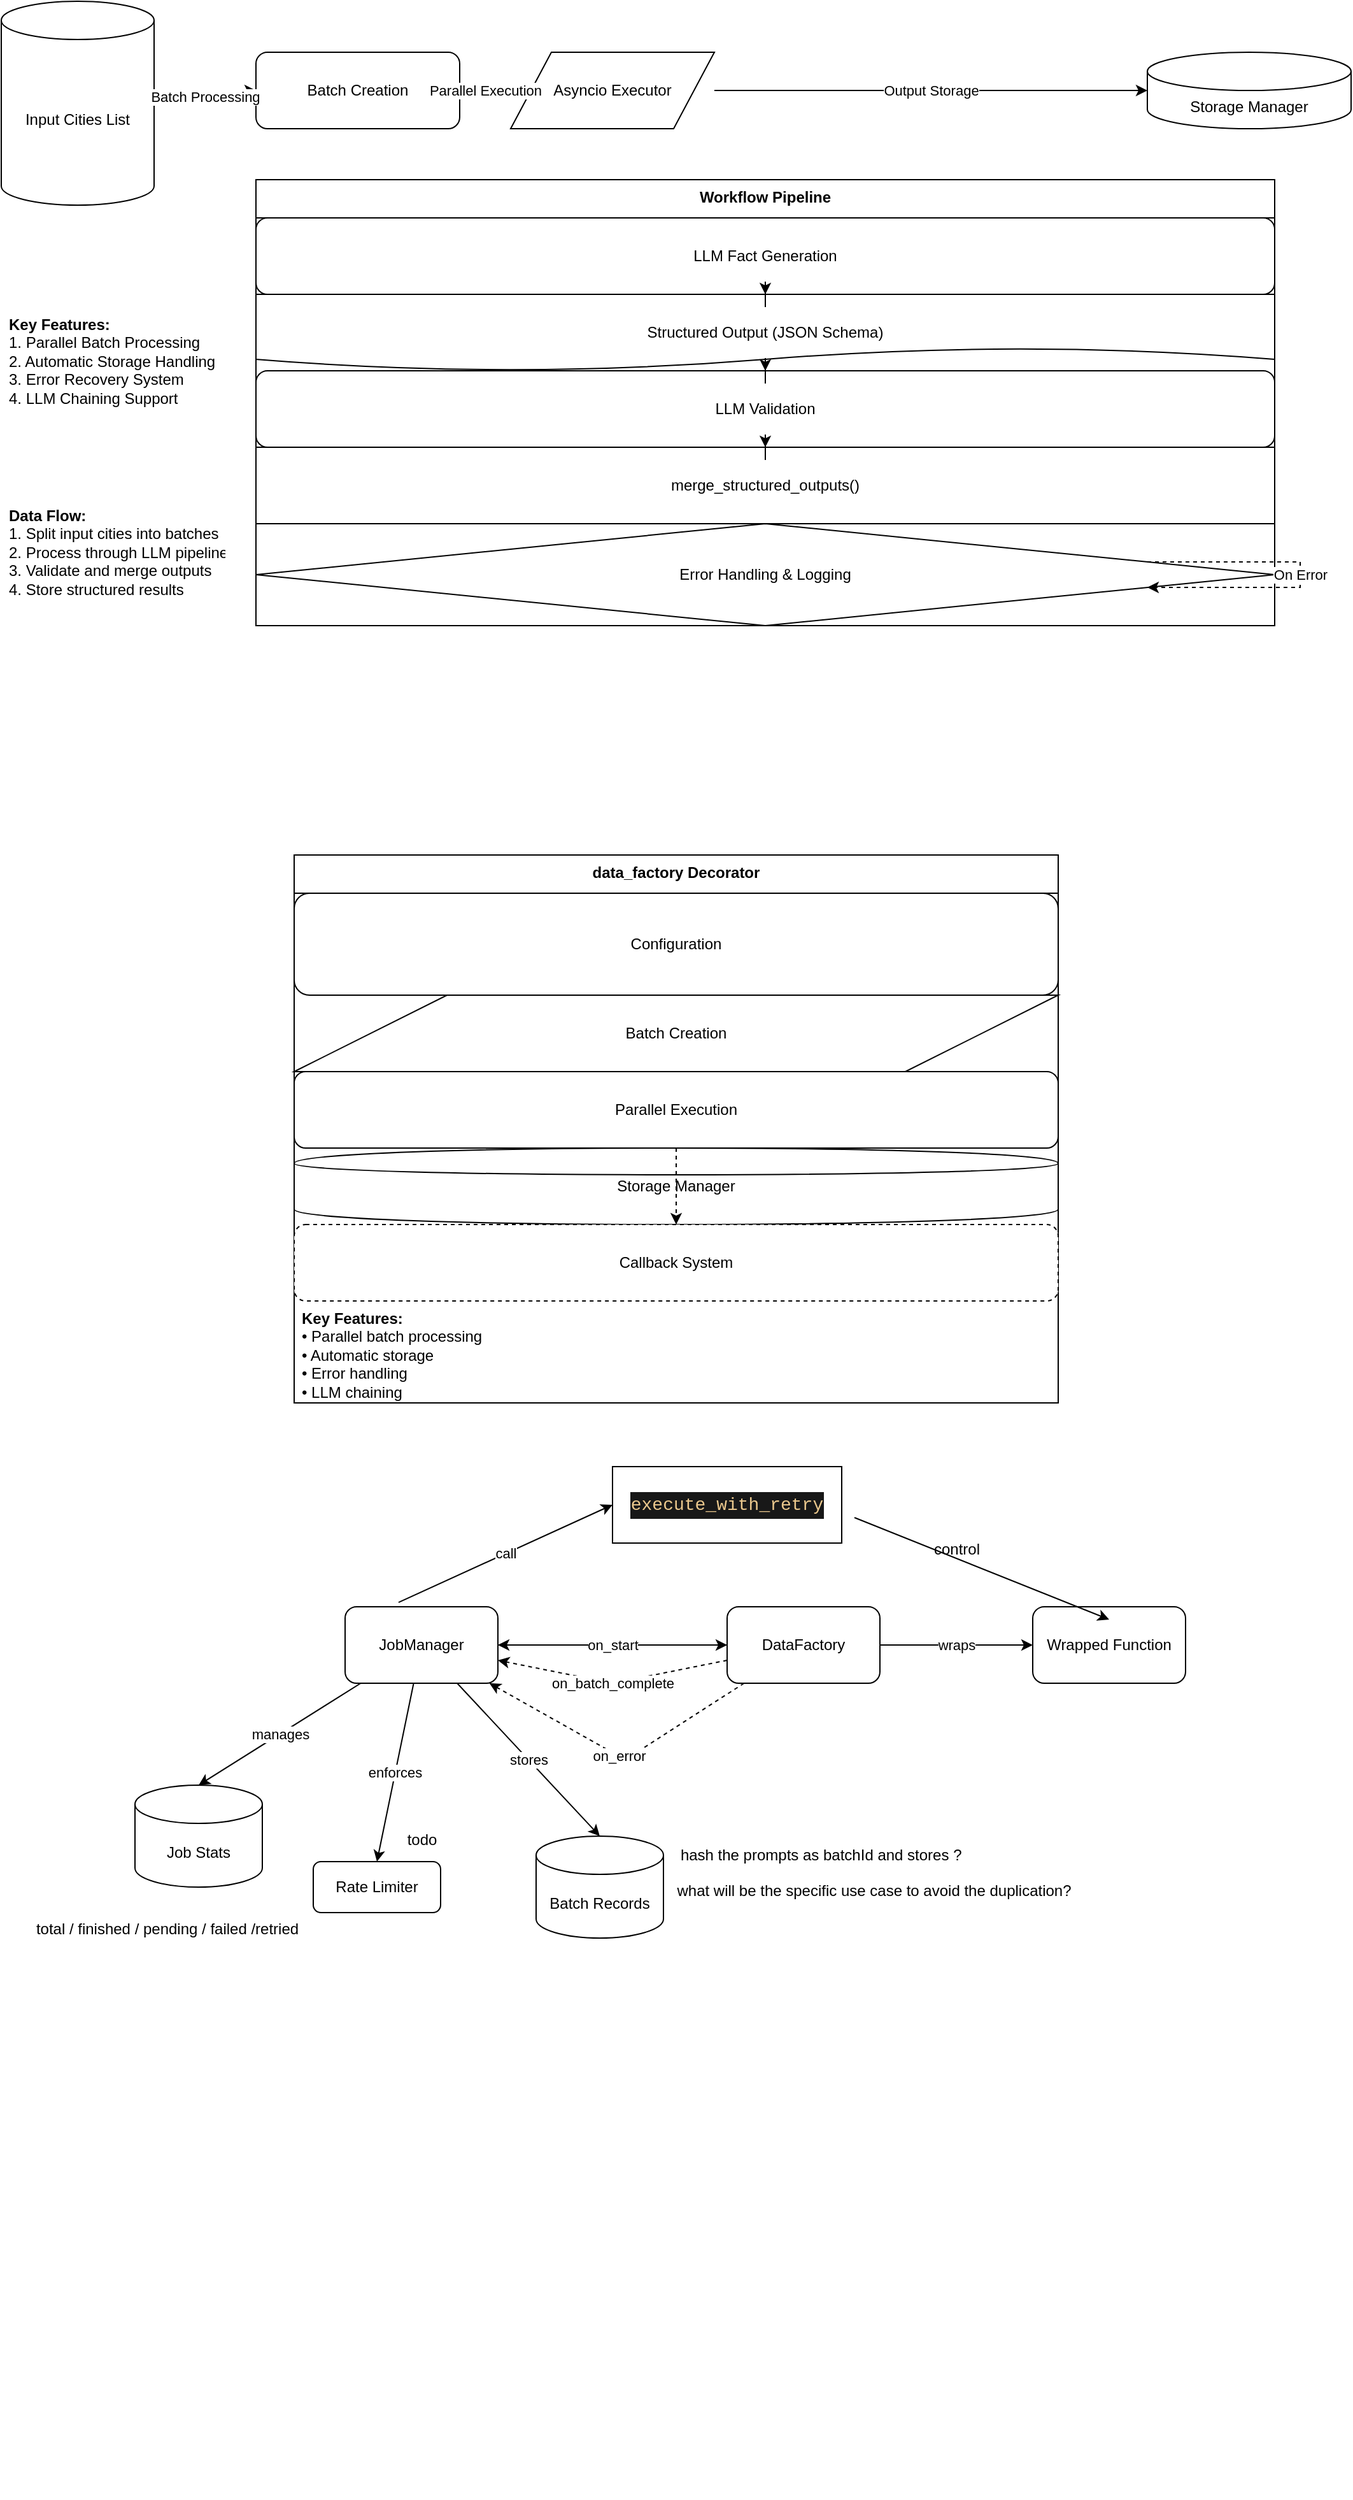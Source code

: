 <mxfile version="26.2.4" pages="9">
  <diagram id="CKRc5r9lIqiMGa4UJxHo" name="dataFactory_workflow">
    <mxGraphModel dx="1259" dy="634" grid="1" gridSize="10" guides="1" tooltips="1" connect="1" arrows="1" fold="1" page="1" pageScale="1" pageWidth="850" pageHeight="1100" math="0" shadow="0">
      <root>
        <mxCell id="0" />
        <mxCell id="1" parent="0" />
        <mxCell id="YhkGrtVXZhnwM7Ej6OhU-2" value="Input Cities List" style="shape=cylinder3;whiteSpace=wrap;html=1;boundedLbl=1;backgroundOutline=1;size=15;" vertex="1" parent="1">
          <mxGeometry x="80" y="110" width="120" height="160" as="geometry" />
        </mxCell>
        <mxCell id="YhkGrtVXZhnwM7Ej6OhU-3" value="Batch Creation" style="rounded=1;whiteSpace=wrap;html=1;" vertex="1" parent="1">
          <mxGeometry x="280" y="150" width="160" height="60" as="geometry" />
        </mxCell>
        <mxCell id="YhkGrtVXZhnwM7Ej6OhU-4" value="Asyncio Executor" style="shape=parallelogram;whiteSpace=wrap;html=1;" vertex="1" parent="1">
          <mxGeometry x="480" y="150" width="160" height="60" as="geometry" />
        </mxCell>
        <mxCell id="YhkGrtVXZhnwM7Ej6OhU-5" value="Storage Manager" style="shape=cylinder3;whiteSpace=wrap;html=1;boundedLbl=1;backgroundOutline=1;size=15;" vertex="1" parent="1">
          <mxGeometry x="980" y="150" width="160" height="60" as="geometry" />
        </mxCell>
        <mxCell id="YhkGrtVXZhnwM7Ej6OhU-6" value="Workflow Pipeline" style="swimlane;fontStyle=1;align=center;verticalAlign=top;childLayout=stackLayout;horizontal=1;startSize=30;horizontalStack=0;resizeParent=1;resizeParentMax=0;resizeLast=0;collapsible=1;marginBottom=0;" vertex="1" parent="1">
          <mxGeometry x="280" y="250" width="800" height="350" as="geometry" />
        </mxCell>
        <mxCell id="YhkGrtVXZhnwM7Ej6OhU-7" value="LLM Fact Generation" style="shape=rectangle;rounded=1;whiteSpace=wrap;html=1;" vertex="1" parent="YhkGrtVXZhnwM7Ej6OhU-6">
          <mxGeometry y="30" width="800" height="60" as="geometry" />
        </mxCell>
        <mxCell id="YhkGrtVXZhnwM7Ej6OhU-8" value="Structured Output (JSON Schema)" style="shape=document;whiteSpace=wrap;html=1;aspect=fixed;" vertex="1" parent="YhkGrtVXZhnwM7Ej6OhU-6">
          <mxGeometry y="90" width="800" height="60" as="geometry" />
        </mxCell>
        <mxCell id="YhkGrtVXZhnwM7Ej6OhU-9" value="LLM Validation" style="shape=rectangle;rounded=1;whiteSpace=wrap;html=1;" vertex="1" parent="YhkGrtVXZhnwM7Ej6OhU-6">
          <mxGeometry y="150" width="800" height="60" as="geometry" />
        </mxCell>
        <mxCell id="YhkGrtVXZhnwM7Ej6OhU-10" value="merge_structured_outputs()" style="shape=rectangle;whiteSpace=wrap;html=1;" vertex="1" parent="YhkGrtVXZhnwM7Ej6OhU-6">
          <mxGeometry y="210" width="800" height="60" as="geometry" />
        </mxCell>
        <mxCell id="YhkGrtVXZhnwM7Ej6OhU-11" value="Error Handling &amp; Logging" style="rhombus;whiteSpace=wrap;html=1;" vertex="1" parent="YhkGrtVXZhnwM7Ej6OhU-6">
          <mxGeometry y="270" width="800" height="80" as="geometry" />
        </mxCell>
        <mxCell id="YhkGrtVXZhnwM7Ej6OhU-12" value="" style="edgeStyle=orthogonalEdgeStyle;rounded=0;html=1;" edge="1" parent="YhkGrtVXZhnwM7Ej6OhU-6" source="YhkGrtVXZhnwM7Ej6OhU-7" target="YhkGrtVXZhnwM7Ej6OhU-8">
          <mxGeometry relative="1" as="geometry" />
        </mxCell>
        <mxCell id="YhkGrtVXZhnwM7Ej6OhU-13" value="" style="edgeStyle=orthogonalEdgeStyle;rounded=0;html=1;" edge="1" parent="YhkGrtVXZhnwM7Ej6OhU-6" source="YhkGrtVXZhnwM7Ej6OhU-8" target="YhkGrtVXZhnwM7Ej6OhU-9">
          <mxGeometry relative="1" as="geometry" />
        </mxCell>
        <mxCell id="YhkGrtVXZhnwM7Ej6OhU-14" value="" style="edgeStyle=orthogonalEdgeStyle;rounded=0;html=1;" edge="1" parent="YhkGrtVXZhnwM7Ej6OhU-6" source="YhkGrtVXZhnwM7Ej6OhU-9" target="YhkGrtVXZhnwM7Ej6OhU-10">
          <mxGeometry relative="1" as="geometry" />
        </mxCell>
        <mxCell id="YhkGrtVXZhnwM7Ej6OhU-15" value="On Error" style="edgeStyle=orthogonalEdgeStyle;rounded=0;html=1;dashed=1;" edge="1" parent="YhkGrtVXZhnwM7Ej6OhU-6" source="YhkGrtVXZhnwM7Ej6OhU-11" target="YhkGrtVXZhnwM7Ej6OhU-11">
          <mxGeometry relative="1" as="geometry" />
        </mxCell>
        <mxCell id="YhkGrtVXZhnwM7Ej6OhU-16" value="Batch Processing" style="edgeStyle=orthogonalEdgeStyle;rounded=0;html=1;entryX=0;entryY=0.5;exitX=1;exitY=0.5;" edge="1" parent="1" source="YhkGrtVXZhnwM7Ej6OhU-2" target="YhkGrtVXZhnwM7Ej6OhU-3">
          <mxGeometry relative="1" as="geometry" />
        </mxCell>
        <mxCell id="YhkGrtVXZhnwM7Ej6OhU-17" value="Parallel Execution" style="edgeStyle=orthogonalEdgeStyle;rounded=0;html=1;" edge="1" parent="1" source="YhkGrtVXZhnwM7Ej6OhU-3" target="YhkGrtVXZhnwM7Ej6OhU-4">
          <mxGeometry relative="1" as="geometry" />
        </mxCell>
        <mxCell id="YhkGrtVXZhnwM7Ej6OhU-18" value="Output Storage" style="edgeStyle=orthogonalEdgeStyle;rounded=0;html=1;" edge="1" parent="1" source="YhkGrtVXZhnwM7Ej6OhU-4" target="YhkGrtVXZhnwM7Ej6OhU-5">
          <mxGeometry relative="1" as="geometry" />
        </mxCell>
        <mxCell id="YhkGrtVXZhnwM7Ej6OhU-19" value="&lt;b&gt;Key Features:&lt;/b&gt;&lt;br&gt;1. Parallel Batch Processing&lt;br&gt;2. Automatic Storage Handling&lt;br&gt;3. Error Recovery System&lt;br&gt;4. LLM Chaining Support" style="text;html=1;strokeColor=none;fillColor=none;align=left;verticalAlign=top;spacingLeft=4;spacingRight=4;overflow=hidden;rotatable=0;" vertex="1" parent="1">
          <mxGeometry x="80" y="350" width="180" height="120" as="geometry" />
        </mxCell>
        <mxCell id="YhkGrtVXZhnwM7Ej6OhU-20" value="&lt;b&gt;Data Flow:&lt;/b&gt;&lt;br&gt;1. Split input cities into batches&lt;br&gt;2. Process through LLM pipeline&lt;br&gt;3. Validate and merge outputs&lt;br&gt;4. Store structured results" style="text;html=1;strokeColor=none;fillColor=none;align=left;verticalAlign=top;spacingLeft=4;spacingRight=4;overflow=hidden;rotatable=0;" vertex="1" parent="1">
          <mxGeometry x="80" y="500" width="180" height="120" as="geometry" />
        </mxCell>
        <mxCell id="YhkGrtVXZhnwM7Ej6OhU-21" value="&#xa;  &#xa;    &#xa;      &#xa;        &#xa;        &#xa;        &#xa;        &#xa;          &#xa;        &#xa;&#xa;        &#xa;        &#xa;          &#xa;        &#xa;&#xa;        &#xa;          &#xa;        &#xa;&#xa;        &#xa;        &#xa;          &#xa;        &#xa;&#xa;        &#xa;          &#xa;        &#xa;&#xa;        &#xa;        &#xa;          &#xa;        &#xa;&#xa;        &#xa;          &#xa;        &#xa;&#xa;        &#xa;        &#xa;          &#xa;        &#xa;&#xa;        &#xa;          &#xa;        &#xa;&#xa;        &#xa;        &#xa;          &#xa;        &#xa;&#xa;        &#xa;          &#xa;        &#xa;&#xa;        &#xa;        &#xa;          &#xa;        &#xa;&#xa;        &#xa;        &#xa;          &#xa;        &#xa;&#xa;        &#xa;          &#xa;        &#xa;&#xa;        &#xa;          &#xa;        &#xa;&#xa;        &#xa;          &#xa;        &#xa;&#xa;        &#xa;        &#xa;          &#xa;        &#xa;      &#xa;    &#xa;  &#xa;" style="text;whiteSpace=wrap;html=1;" vertex="1" parent="1">
          <mxGeometry x="220" y="820" width="30" height="1250" as="geometry" />
        </mxCell>
        <mxCell id="YhkGrtVXZhnwM7Ej6OhU-22" value="&#xa;  &#xa;    &#xa;      &#xa;        &#xa;        &#xa;&#xa;        &#xa;        &#xa;          &#xa;        &#xa;&#xa;        &#xa;        &#xa;          &#xa;        &#xa;&#xa;        &#xa;          &#xa;        &#xa;      &#xa;    &#xa;  &#xa;" style="text;whiteSpace=wrap;html=1;" vertex="1" parent="1">
          <mxGeometry x="420" y="810" width="30" height="350" as="geometry" />
        </mxCell>
        <mxCell id="YhkGrtVXZhnwM7Ej6OhU-23" value="&#xa;  &#xa;    &#xa;      &#xa;        &#xa;        &#xa;        &#xa;        &#xa;          &#xa;        &#xa;&#xa;        &#xa;        &#xa;          &#xa;        &#xa;&#xa;        &#xa;          &#xa;        &#xa;&#xa;        &#xa;        &#xa;          &#xa;        &#xa;&#xa;        &#xa;          &#xa;        &#xa;&#xa;        &#xa;        &#xa;          &#xa;        &#xa;&#xa;        &#xa;          &#xa;        &#xa;&#xa;        &#xa;        &#xa;          &#xa;        &#xa;&#xa;        &#xa;          &#xa;        &#xa;&#xa;        &#xa;        &#xa;          &#xa;        &#xa;&#xa;        &#xa;          &#xa;        &#xa;&#xa;        &#xa;        &#xa;          &#xa;        &#xa;&#xa;        &#xa;        &#xa;          &#xa;        &#xa;&#xa;        &#xa;          &#xa;        &#xa;&#xa;        &#xa;          &#xa;        &#xa;&#xa;        &#xa;          &#xa;        &#xa;&#xa;        &#xa;        &#xa;          &#xa;        &#xa;      &#xa;    &#xa;  &#xa;" style="text;whiteSpace=wrap;html=1;" vertex="1" parent="1">
          <mxGeometry x="320" y="810" width="30" height="1250" as="geometry" />
        </mxCell>
        <mxCell id="YhkGrtVXZhnwM7Ej6OhU-24" value="data_factory Decorator" style="swimlane;fontStyle=1;align=center;verticalAlign=top;childLayout=stackLayout;horizontal=1;startSize=30;horizontalStack=0;resizeParent=1;resizeParentMax=0;resizeLast=0;collapsible=1;marginBottom=0;" vertex="1" parent="1">
          <mxGeometry x="310" y="780" width="600" height="430" as="geometry" />
        </mxCell>
        <mxCell id="YhkGrtVXZhnwM7Ej6OhU-25" value="Configuration" style="rounded=1;whiteSpace=wrap;html=1;" vertex="1" parent="YhkGrtVXZhnwM7Ej6OhU-24">
          <mxGeometry y="30" width="600" height="80" as="geometry" />
        </mxCell>
        <mxCell id="YhkGrtVXZhnwM7Ej6OhU-26" value="Batch Creation" style="shape=parallelogram;whiteSpace=wrap;html=1;" vertex="1" parent="YhkGrtVXZhnwM7Ej6OhU-24">
          <mxGeometry y="110" width="600" height="60" as="geometry" />
        </mxCell>
        <mxCell id="YhkGrtVXZhnwM7Ej6OhU-27" value="Parallel Execution" style="rounded=1;whiteSpace=wrap;html=1;" vertex="1" parent="YhkGrtVXZhnwM7Ej6OhU-24">
          <mxGeometry y="170" width="600" height="60" as="geometry" />
        </mxCell>
        <mxCell id="YhkGrtVXZhnwM7Ej6OhU-28" value="Storage Manager" style="shape=cylinder;whiteSpace=wrap;html=1;" vertex="1" parent="YhkGrtVXZhnwM7Ej6OhU-24">
          <mxGeometry y="230" width="600" height="60" as="geometry" />
        </mxCell>
        <mxCell id="YhkGrtVXZhnwM7Ej6OhU-29" value="Callback System" style="rounded=1;whiteSpace=wrap;html=1;dashed=1;" vertex="1" parent="YhkGrtVXZhnwM7Ej6OhU-24">
          <mxGeometry y="290" width="600" height="60" as="geometry" />
        </mxCell>
        <mxCell id="YhkGrtVXZhnwM7Ej6OhU-30" value="" style="edgeStyle=orthogonalEdgeStyle;rounded=0;html=1;entryX=0.5;entryY=0;exitX=0.5;exitY=1;" edge="1" parent="YhkGrtVXZhnwM7Ej6OhU-24" source="YhkGrtVXZhnwM7Ej6OhU-25" target="YhkGrtVXZhnwM7Ej6OhU-26">
          <mxGeometry relative="1" as="geometry" />
        </mxCell>
        <mxCell id="YhkGrtVXZhnwM7Ej6OhU-31" value="" style="edgeStyle=orthogonalEdgeStyle;rounded=0;html=1;entryX=0.5;entryY=0;exitX=0.5;exitY=1;" edge="1" parent="YhkGrtVXZhnwM7Ej6OhU-24" source="YhkGrtVXZhnwM7Ej6OhU-26" target="YhkGrtVXZhnwM7Ej6OhU-27">
          <mxGeometry relative="1" as="geometry" />
        </mxCell>
        <mxCell id="YhkGrtVXZhnwM7Ej6OhU-32" value="" style="edgeStyle=orthogonalEdgeStyle;rounded=0;html=1;entryX=0.5;entryY=0;exitX=0.5;exitY=1;" edge="1" parent="YhkGrtVXZhnwM7Ej6OhU-24" source="YhkGrtVXZhnwM7Ej6OhU-27" target="YhkGrtVXZhnwM7Ej6OhU-28">
          <mxGeometry relative="1" as="geometry" />
        </mxCell>
        <mxCell id="YhkGrtVXZhnwM7Ej6OhU-33" value="" style="edgeStyle=orthogonalEdgeStyle;rounded=0;html=1;dashed=1;" edge="1" parent="YhkGrtVXZhnwM7Ej6OhU-24" source="YhkGrtVXZhnwM7Ej6OhU-27" target="YhkGrtVXZhnwM7Ej6OhU-29">
          <mxGeometry relative="1" as="geometry" />
        </mxCell>
        <mxCell id="YhkGrtVXZhnwM7Ej6OhU-34" value="&lt;b&gt;Key Features:&lt;/b&gt;&lt;br&gt;• Parallel batch processing&lt;br&gt;• Automatic storage&lt;br&gt;• Error handling&lt;br&gt;• LLM chaining" style="text;html=1;strokeColor=none;fillColor=none;align=left;verticalAlign=top;spacingLeft=4;spacingRight=4;overflow=hidden;rotatable=0;" vertex="1" parent="YhkGrtVXZhnwM7Ej6OhU-24">
          <mxGeometry y="350" width="600" height="80" as="geometry" />
        </mxCell>
        <mxCell id="YhkGrtVXZhnwM7Ej6OhU-49" value="JobManager" style="rounded=1;whiteSpace=wrap;html=1;" vertex="1" parent="1">
          <mxGeometry x="350" y="1370" width="120" height="60" as="geometry" />
        </mxCell>
        <mxCell id="YhkGrtVXZhnwM7Ej6OhU-50" value="DataFactory" style="rounded=1;whiteSpace=wrap;html=1;" vertex="1" parent="1">
          <mxGeometry x="650" y="1370" width="120" height="60" as="geometry" />
        </mxCell>
        <mxCell id="YhkGrtVXZhnwM7Ej6OhU-51" value="Wrapped Function" style="rounded=1;whiteSpace=wrap;html=1;" vertex="1" parent="1">
          <mxGeometry x="890" y="1370" width="120" height="60" as="geometry" />
        </mxCell>
        <mxCell id="YhkGrtVXZhnwM7Ej6OhU-52" value="Job Stats" style="shape=cylinder3;whiteSpace=wrap;html=1;boundedLbl=1;backgroundOutline=1;" vertex="1" parent="1">
          <mxGeometry x="185" y="1510" width="100" height="80" as="geometry" />
        </mxCell>
        <mxCell id="YhkGrtVXZhnwM7Ej6OhU-53" value="Batch Records" style="shape=cylinder3;whiteSpace=wrap;html=1;boundedLbl=1;backgroundOutline=1;" vertex="1" parent="1">
          <mxGeometry x="500" y="1550" width="100" height="80" as="geometry" />
        </mxCell>
        <mxCell id="YhkGrtVXZhnwM7Ej6OhU-54" value="Rate Limiter" style="rounded=1;whiteSpace=wrap;html=1;" vertex="1" parent="1">
          <mxGeometry x="325" y="1570" width="100" height="40" as="geometry" />
        </mxCell>
        <mxCell id="YhkGrtVXZhnwM7Ej6OhU-55" value="controls" style="endArrow=classic;html=1;" edge="1" parent="1" source="YhkGrtVXZhnwM7Ej6OhU-49" target="YhkGrtVXZhnwM7Ej6OhU-50">
          <mxGeometry width="50" height="50" relative="1" as="geometry">
            <mxPoint x="530" y="1420" as="sourcePoint" />
            <mxPoint x="650" y="1420" as="targetPoint" />
          </mxGeometry>
        </mxCell>
        <mxCell id="YhkGrtVXZhnwM7Ej6OhU-56" value="wraps" style="endArrow=classic;html=1;" edge="1" parent="1" source="YhkGrtVXZhnwM7Ej6OhU-50" target="YhkGrtVXZhnwM7Ej6OhU-51">
          <mxGeometry width="50" height="50" relative="1" as="geometry">
            <mxPoint x="770" y="1420" as="sourcePoint" />
            <mxPoint x="890" y="1420" as="targetPoint" />
          </mxGeometry>
        </mxCell>
        <mxCell id="YhkGrtVXZhnwM7Ej6OhU-57" value="manages" style="endArrow=classic;html=1;entryX=0.5;entryY=0;entryDx=0;entryDy=0;" edge="1" parent="1" source="YhkGrtVXZhnwM7Ej6OhU-49" target="YhkGrtVXZhnwM7Ej6OhU-52">
          <mxGeometry width="50" height="50" relative="1" as="geometry">
            <mxPoint x="440" y="1450" as="sourcePoint" />
            <mxPoint x="340" y="1510" as="targetPoint" />
          </mxGeometry>
        </mxCell>
        <mxCell id="YhkGrtVXZhnwM7Ej6OhU-58" value="stores" style="endArrow=classic;html=1;entryX=0.5;entryY=0;entryDx=0;entryDy=0;" edge="1" parent="1" source="YhkGrtVXZhnwM7Ej6OhU-49" target="YhkGrtVXZhnwM7Ej6OhU-53">
          <mxGeometry width="50" height="50" relative="1" as="geometry">
            <mxPoint x="440" y="1450" as="sourcePoint" />
            <mxPoint x="500" y="1510" as="targetPoint" />
          </mxGeometry>
        </mxCell>
        <mxCell id="YhkGrtVXZhnwM7Ej6OhU-59" value="enforces" style="endArrow=classic;html=1;entryX=0.5;entryY=0;entryDx=0;entryDy=0;" edge="1" parent="1" source="YhkGrtVXZhnwM7Ej6OhU-49" target="YhkGrtVXZhnwM7Ej6OhU-54">
          <mxGeometry width="50" height="50" relative="1" as="geometry">
            <mxPoint x="440" y="1450" as="sourcePoint" />
            <mxPoint x="420" y="1630" as="targetPoint" />
          </mxGeometry>
        </mxCell>
        <mxCell id="YhkGrtVXZhnwM7Ej6OhU-60" value="on_start" style="endArrow=classic;html=1;dashed=1;" edge="1" parent="1" source="YhkGrtVXZhnwM7Ej6OhU-50" target="YhkGrtVXZhnwM7Ej6OhU-49">
          <mxGeometry width="50" height="50" relative="1" as="geometry">
            <mxPoint x="650" y="1450" as="sourcePoint" />
            <mxPoint x="530" y="1450" as="targetPoint" />
          </mxGeometry>
        </mxCell>
        <mxCell id="YhkGrtVXZhnwM7Ej6OhU-61" value="on_batch_complete" style="endArrow=classic;html=1;dashed=1;" edge="1" parent="1" source="YhkGrtVXZhnwM7Ej6OhU-50" target="YhkGrtVXZhnwM7Ej6OhU-49">
          <mxGeometry width="50" height="50" relative="1" as="geometry">
            <mxPoint x="650" y="1450" as="sourcePoint" />
            <mxPoint x="530" y="1450" as="targetPoint" />
            <Array as="points">
              <mxPoint x="560" y="1430" />
            </Array>
          </mxGeometry>
        </mxCell>
        <mxCell id="YhkGrtVXZhnwM7Ej6OhU-62" value="on_error" style="endArrow=classic;html=1;dashed=1;" edge="1" parent="1" source="YhkGrtVXZhnwM7Ej6OhU-50" target="YhkGrtVXZhnwM7Ej6OhU-49">
          <mxGeometry width="50" height="50" relative="1" as="geometry">
            <mxPoint x="650" y="1450" as="sourcePoint" />
            <mxPoint x="530" y="1450" as="targetPoint" />
            <Array as="points">
              <mxPoint x="570" y="1490" />
            </Array>
          </mxGeometry>
        </mxCell>
        <mxCell id="YhkGrtVXZhnwM7Ej6OhU-63" value="&lt;div style=&quot;color: rgb(214, 214, 221); background-color: rgb(24, 24, 24); font-family: Menlo, Monaco, &amp;quot;Courier New&amp;quot;, monospace; font-size: 14px; line-height: 21px; white-space: pre;&quot;&gt;&lt;span style=&quot;color: #ebc88d;&quot;&gt;execute_with_retry&lt;/span&gt;&lt;/div&gt;" style="whiteSpace=wrap;html=1;" vertex="1" parent="1">
          <mxGeometry x="560" y="1260" width="180" height="60" as="geometry" />
        </mxCell>
        <mxCell id="YhkGrtVXZhnwM7Ej6OhU-64" value="" style="endArrow=classic;html=1;rounded=0;entryX=0;entryY=0.5;entryDx=0;entryDy=0;exitX=0.35;exitY=-0.058;exitDx=0;exitDy=0;exitPerimeter=0;" edge="1" parent="1" source="YhkGrtVXZhnwM7Ej6OhU-49" target="YhkGrtVXZhnwM7Ej6OhU-63">
          <mxGeometry relative="1" as="geometry">
            <mxPoint x="450" y="1380" as="sourcePoint" />
            <mxPoint x="830" y="1440" as="targetPoint" />
          </mxGeometry>
        </mxCell>
        <mxCell id="YhkGrtVXZhnwM7Ej6OhU-65" value="call" style="edgeLabel;resizable=0;html=1;;align=center;verticalAlign=middle;" connectable="0" vertex="1" parent="YhkGrtVXZhnwM7Ej6OhU-64">
          <mxGeometry relative="1" as="geometry" />
        </mxCell>
        <mxCell id="YhkGrtVXZhnwM7Ej6OhU-67" value="" style="endArrow=classic;html=1;rounded=0;" edge="1" parent="1">
          <mxGeometry width="50" height="50" relative="1" as="geometry">
            <mxPoint x="750" y="1300" as="sourcePoint" />
            <mxPoint x="950" y="1380" as="targetPoint" />
          </mxGeometry>
        </mxCell>
        <mxCell id="YhkGrtVXZhnwM7Ej6OhU-68" value="control" style="text;html=1;align=center;verticalAlign=middle;resizable=0;points=[];autosize=1;strokeColor=none;fillColor=none;" vertex="1" parent="1">
          <mxGeometry x="800" y="1310" width="60" height="30" as="geometry" />
        </mxCell>
        <mxCell id="YhkGrtVXZhnwM7Ej6OhU-69" value="total / finished / pending / failed /retried" style="text;html=1;align=center;verticalAlign=middle;resizable=0;points=[];autosize=1;strokeColor=none;fillColor=none;" vertex="1" parent="1">
          <mxGeometry x="95" y="1608" width="230" height="30" as="geometry" />
        </mxCell>
        <mxCell id="YhkGrtVXZhnwM7Ej6OhU-70" value="todo" style="text;html=1;align=center;verticalAlign=middle;resizable=0;points=[];autosize=1;strokeColor=none;fillColor=none;" vertex="1" parent="1">
          <mxGeometry x="385" y="1538" width="50" height="30" as="geometry" />
        </mxCell>
        <mxCell id="YhkGrtVXZhnwM7Ej6OhU-71" value="hash the prompts as batchId and stores ?&amp;nbsp;" style="text;html=1;align=center;verticalAlign=middle;resizable=0;points=[];autosize=1;strokeColor=none;fillColor=none;" vertex="1" parent="1">
          <mxGeometry x="600" y="1550" width="250" height="30" as="geometry" />
        </mxCell>
        <mxCell id="YhkGrtVXZhnwM7Ej6OhU-72" value="what will be the specific use case to avoid the duplication?" style="text;html=1;align=center;verticalAlign=middle;resizable=0;points=[];autosize=1;strokeColor=none;fillColor=none;" vertex="1" parent="1">
          <mxGeometry x="600" y="1578" width="330" height="30" as="geometry" />
        </mxCell>
      </root>
    </mxGraphModel>
  </diagram>
  <diagram name="LLM" id="VCfPMP84CBvMqnLjmc9T">
    <mxGraphModel dx="703" dy="349" grid="1" gridSize="10" guides="1" tooltips="1" connect="1" arrows="1" fold="1" page="1" pageScale="1" pageWidth="850" pageHeight="1100" math="0" shadow="0">
      <root>
        <mxCell id="0" />
        <mxCell id="1" parent="0" />
        <mxCell id="HKuAoJzbgKDfPVQxbmAT-1" value="&lt;b&gt;LLM&lt;/b&gt;&lt;br&gt;&lt;span style=&quot;color: #999999;&quot;&gt;(Class)&lt;/span&gt;&lt;hr&gt;&lt;b&gt;Attributes&lt;/b&gt;&lt;br&gt;- response_format: Type[BaseModel] | None&lt;br&gt;- return_completions_object: bool&lt;br&gt;- prompt_formatter: PromptFormatter&lt;br&gt;- batch_mode: bool&lt;br&gt;- _request_processor: Any&lt;br&gt;&lt;br&gt;&lt;b&gt;Methods&lt;/b&gt;&lt;br&gt;+ __init__(model_name, response_format, batch, backend, generation_params, backend_params)&lt;br&gt;+ prompt(input) → DictOrBaseModel&lt;br&gt;+ parse(input, response) → DictOrBaseModel&lt;br&gt;- _hash_fingerprint(dataset_hash, disable_cache)&lt;br&gt;+ __call__(dataset, working_dir, batch_cancel) → Dataset" style="rounded=0;whiteSpace=wrap;html=1;align=left;spacingLeft=10;" vertex="1" parent="1">
          <mxGeometry x="130" y="110" width="280" height="330" as="geometry" />
        </mxCell>
        <mxCell id="HKuAoJzbgKDfPVQxbmAT-2" value="&lt;b&gt;PromptFormatter&lt;/b&gt;&lt;br&gt;&lt;span style=&quot;color: #999999;&quot;&gt;(Class)&lt;/span&gt;&lt;hr&gt;&lt;b&gt;Attributes&lt;/b&gt;&lt;br&gt;- model_name: str&lt;br&gt;- prompt_func: Callable&lt;br&gt;- parse_func: Callable&lt;br&gt;- response_format: Type[BaseModel]&lt;br&gt;- generation_params: dict" style="rounded=0;whiteSpace=wrap;html=1;align=left;spacingLeft=10;" vertex="1" parent="1">
          <mxGeometry x="490" y="110" width="240" height="160" as="geometry" />
        </mxCell>
        <mxCell id="HKuAoJzbgKDfPVQxbmAT-3" value="&lt;b&gt;_RequestProcessorFactory&lt;/b&gt;&lt;br&gt;&lt;span style=&quot;color: #999999;&quot;&gt;(Factory Class)&lt;/span&gt;&lt;hr&gt;&lt;b&gt;Methods&lt;/b&gt;&lt;br&gt;+ create(params, model_name, batch, response_format, backend, generation_params, return_completions_object)" style="rounded=0;whiteSpace=wrap;html=1;align=left;spacingLeft=10;" vertex="1" parent="1">
          <mxGeometry x="490" y="310" width="280" height="100" as="geometry" />
        </mxCell>
        <mxCell id="HKuAoJzbgKDfPVQxbmAT-4" value="&lt;b&gt;MetadataDB&lt;/b&gt;&lt;br&gt;&lt;span style=&quot;color: #999999;&quot;&gt;(Class)&lt;/span&gt;&lt;hr&gt;&lt;b&gt;Methods&lt;/b&gt;&lt;br&gt;+ store_metadata(metadata_dict)&lt;br&gt;+ get_existing_session_id(run_hash)&lt;br&gt;+ check_existing_hosted_sync(run_hash)&lt;br&gt;+ update_sync_viewer_flag(run_hash)" style="rounded=0;whiteSpace=wrap;html=1;align=left;spacingLeft=10;" vertex="1" parent="1">
          <mxGeometry x="130" y="470" width="240" height="140" as="geometry" />
        </mxCell>
        <mxCell id="HKuAoJzbgKDfPVQxbmAT-5" value="&lt;b&gt;Client&lt;/b&gt;&lt;br&gt;&lt;span style=&quot;color: #999999;&quot;&gt;(Class)&lt;/span&gt;&lt;hr&gt;&lt;b&gt;Methods&lt;/b&gt;&lt;br&gt;+ create_session(metadata_dict)&lt;br&gt;+ create_session(metadata_dict, session_id)" style="rounded=0;whiteSpace=wrap;html=1;align=left;spacingLeft=10;" vertex="1" parent="1">
          <mxGeometry x="130" y="650" width="200" height="100" as="geometry" />
        </mxCell>
        <mxCell id="HKuAoJzbgKDfPVQxbmAT-6" value="&lt;b&gt;Dataset&lt;/b&gt;&lt;br&gt;&lt;span style=&quot;color: #999999;&quot;&gt;(from datasets)&lt;/span&gt;&lt;hr&gt;&lt;b&gt;Methods&lt;/b&gt;&lt;br&gt;+ from_list()&lt;br&gt;+ from_generator()" style="rounded=0;whiteSpace=wrap;html=1;align=left;spacingLeft=10;" vertex="1" parent="1">
          <mxGeometry x="490" y="470" width="200" height="80" as="geometry" />
        </mxCell>
        <mxCell id="HKuAoJzbgKDfPVQxbmAT-7" style="edgeStyle=none;curved=1;endArrow=openBlock;html=1;exitX=1;exitY=0.5;exitDx=0;exitDy=0;entryX=0;entryY=0.5;entryDx=0;entryDy=0;" edge="1" parent="1" source="HKuAoJzbgKDfPVQxbmAT-1" target="HKuAoJzbgKDfPVQxbmAT-2">
          <mxGeometry width="160" relative="1" as="geometry">
            <mxPoint x="410" y="270" as="sourcePoint" />
            <mxPoint x="570" y="270" as="targetPoint" />
          </mxGeometry>
        </mxCell>
        <mxCell id="HKuAoJzbgKDfPVQxbmAT-8" style="edgeStyle=none;curved=1;endArrow=openBlock;html=1;exitX=1;exitY=0.7;exitDx=0;exitDy=0;entryX=0;entryY=0.3;entryDx=0;entryDy=0;" edge="1" parent="1" source="HKuAoJzbgKDfPVQxbmAT-1" target="HKuAoJzbgKDfPVQxbmAT-3">
          <mxGeometry width="160" relative="1" as="geometry">
            <mxPoint x="410" y="350" as="sourcePoint" />
            <mxPoint x="570" y="350" as="targetPoint" />
          </mxGeometry>
        </mxCell>
        <mxCell id="HKuAoJzbgKDfPVQxbmAT-9" style="edgeStyle=none;curved=1;endArrow=openBlock;html=1;exitX=0.5;exitY=1;exitDx=0;exitDy=0;entryX=0.5;entryY=0;entryDx=0;entryDy=0;" edge="1" parent="1" source="HKuAoJzbgKDfPVQxbmAT-1" target="HKuAoJzbgKDfPVQxbmAT-4">
          <mxGeometry width="160" relative="1" as="geometry">
            <mxPoint x="290" y="440" as="sourcePoint" />
            <mxPoint x="250" y="470" as="targetPoint" />
          </mxGeometry>
        </mxCell>
        <mxCell id="HKuAoJzbgKDfPVQxbmAT-10" style="edgeStyle=none;curved=1;endArrow=openBlock;html=1;exitX=0.5;exitY=1;exitDx=0;exitDy=0;entryX=0.25;entryY=0;entryDx=0;entryDy=0;" edge="1" parent="1" source="HKuAoJzbgKDfPVQxbmAT-4" target="HKuAoJzbgKDfPVQxbmAT-5">
          <mxGeometry width="160" relative="1" as="geometry">
            <mxPoint x="250" y="610" as="sourcePoint" />
            <mxPoint x="230" y="650" as="targetPoint" />
          </mxGeometry>
        </mxCell>
        <mxCell id="HKuAoJzbgKDfPVQxbmAT-11" style="edgeStyle=none;curved=1;endArrow=openBlock;html=1;exitX=0.5;exitY=1;exitDx=0;exitDy=0;entryX=0.5;entryY=0;entryDx=0;entryDy=0;" edge="1" parent="1" source="HKuAoJzbgKDfPVQxbmAT-1" target="HKuAoJzbgKDfPVQxbmAT-6">
          <mxGeometry width="160" relative="1" as="geometry">
            <mxPoint x="290" y="440" as="sourcePoint" />
            <mxPoint x="590" y="470" as="targetPoint" />
          </mxGeometry>
        </mxCell>
      </root>
    </mxGraphModel>
  </diagram>
  <diagram id="_I2DgFVD4gbhMnrVi-wO" name="requestProcessorFactory">
    <mxGraphModel dx="844" dy="419" grid="1" gridSize="10" guides="1" tooltips="1" connect="1" arrows="1" fold="1" page="1" pageScale="1" pageWidth="850" pageHeight="1100" math="0" shadow="0">
      <root>
        <mxCell id="0" />
        <mxCell id="1" parent="0" />
        <mxCell id="nMM165_jFzxx-Kel_oei-1" value="&lt;b&gt;_RequestProcessorFactory&lt;/b&gt;&lt;br&gt;&lt;hr&gt;&lt;b&gt;Methods&lt;/b&gt;&lt;br&gt;+ create()&lt;br&gt;- _create_config()&lt;br&gt;- _check_openai_structured_output_support()&lt;br&gt;- _determine_backend()" style="rounded=0;whiteSpace=wrap;html=1;align=left;spacingLeft=10;" vertex="1" parent="1">
          <mxGeometry x="120" y="100" width="240" height="150" as="geometry" />
        </mxCell>
        <mxCell id="nMM165_jFzxx-Kel_oei-2" value="&lt;b&gt;BaseRequestProcessor&lt;/b&gt;&lt;br&gt;&lt;span style=&#39;color:#666666&#39;&gt;(Abstract Base Class)&lt;/span&gt;" style="rounded=0;whiteSpace=wrap;html=1;align=left;spacingLeft=10;" vertex="1" parent="1">
          <mxGeometry x="510" y="560" width="200" height="50" as="geometry" />
        </mxCell>
        <mxCell id="nMM165_jFzxx-Kel_oei-3" value="&lt;b&gt;BatchRequestProcessorConfig&lt;/b&gt;" style="rounded=0;whiteSpace=wrap;html=1;" vertex="1" parent="1">
          <mxGeometry x="120" y="300" width="200" height="40" as="geometry" />
        </mxCell>
        <mxCell id="nMM165_jFzxx-Kel_oei-4" value="&lt;b&gt;OnlineRequestProcessorConfig&lt;/b&gt;" style="rounded=0;whiteSpace=wrap;html=1;" vertex="1" parent="1">
          <mxGeometry x="120" y="360" width="200" height="40" as="geometry" />
        </mxCell>
        <mxCell id="nMM165_jFzxx-Kel_oei-5" value="&lt;b&gt;OfflineRequestProcessorConfig&lt;/b&gt;" style="rounded=0;whiteSpace=wrap;html=1;" vertex="1" parent="1">
          <mxGeometry x="120" y="420" width="200" height="40" as="geometry" />
        </mxCell>
        <mxCell id="nMM165_jFzxx-Kel_oei-6" value="&lt;b&gt;OpenAIOnlineRequestProcessor&lt;/b&gt;" style="rounded=0;whiteSpace=wrap;html=1;" vertex="1" parent="1">
          <mxGeometry x="500" y="100" width="220" height="40" as="geometry" />
        </mxCell>
        <mxCell id="nMM165_jFzxx-Kel_oei-7" value="&lt;b&gt;OpenAIBatchRequestProcessor&lt;/b&gt;" style="rounded=0;whiteSpace=wrap;html=1;" vertex="1" parent="1">
          <mxGeometry x="500" y="160" width="220" height="40" as="geometry" />
        </mxCell>
        <mxCell id="nMM165_jFzxx-Kel_oei-8" value="&lt;b&gt;AnthropicOnlineRequestProcessor&lt;/b&gt;" style="rounded=0;whiteSpace=wrap;html=1;" vertex="1" parent="1">
          <mxGeometry x="500" y="220" width="220" height="40" as="geometry" />
        </mxCell>
        <mxCell id="nMM165_jFzxx-Kel_oei-9" value="&lt;b&gt;AnthropicBatchRequestProcessor&lt;/b&gt;" style="rounded=0;whiteSpace=wrap;html=1;" vertex="1" parent="1">
          <mxGeometry x="500" y="280" width="220" height="40" as="geometry" />
        </mxCell>
        <mxCell id="nMM165_jFzxx-Kel_oei-10" value="&lt;b&gt;LiteLLMOnlineRequestProcessor&lt;/b&gt;" style="rounded=0;whiteSpace=wrap;html=1;" vertex="1" parent="1">
          <mxGeometry x="500" y="330" width="220" height="40" as="geometry" />
        </mxCell>
        <mxCell id="nMM165_jFzxx-Kel_oei-11" value="&lt;b&gt;VLLMOfflineRequestProcessor&lt;/b&gt;" style="rounded=0;whiteSpace=wrap;html=1;" vertex="1" parent="1">
          <mxGeometry x="500" y="390" width="220" height="40" as="geometry" />
        </mxCell>
        <mxCell id="nMM165_jFzxx-Kel_oei-12" value="&lt;b&gt;Utils&lt;/b&gt;&lt;br&gt;&lt;hr&gt;&lt;b&gt;Methods&lt;/b&gt;&lt;br&gt;+ _remove_none_values()" style="rounded=0;whiteSpace=wrap;html=1;align=left;spacingLeft=10;" vertex="1" parent="1">
          <mxGeometry x="120" y="500" width="160" height="80" as="geometry" />
        </mxCell>
        <mxCell id="nMM165_jFzxx-Kel_oei-13" style="edgeStyle=orthogonalEdgeStyle;rounded=0;html=1;entryX=0;entryY=0.5;entryDx=0;entryDy=0;" edge="1" parent="1" source="nMM165_jFzxx-Kel_oei-1" target="nMM165_jFzxx-Kel_oei-3">
          <mxGeometry relative="1" as="geometry" />
        </mxCell>
        <mxCell id="nMM165_jFzxx-Kel_oei-14" style="edgeStyle=orthogonalEdgeStyle;rounded=0;html=1;entryX=0;entryY=0.5;entryDx=0;entryDy=0;" edge="1" parent="1" source="nMM165_jFzxx-Kel_oei-1" target="nMM165_jFzxx-Kel_oei-4">
          <mxGeometry relative="1" as="geometry" />
        </mxCell>
        <mxCell id="nMM165_jFzxx-Kel_oei-15" style="edgeStyle=orthogonalEdgeStyle;rounded=0;html=1;entryX=0;entryY=0.5;entryDx=0;entryDy=0;" edge="1" parent="1" source="nMM165_jFzxx-Kel_oei-1" target="nMM165_jFzxx-Kel_oei-5">
          <mxGeometry relative="1" as="geometry" />
        </mxCell>
        <mxCell id="nMM165_jFzxx-Kel_oei-16" style="edgeStyle=orthogonalEdgeStyle;rounded=0;html=1;exitX=1;exitY=0.5;exitDx=0;exitDy=0;entryX=0;entryY=0.5;entryDx=0;entryDy=0;" edge="1" parent="1" source="nMM165_jFzxx-Kel_oei-1" target="nMM165_jFzxx-Kel_oei-6">
          <mxGeometry relative="1" as="geometry" />
        </mxCell>
        <mxCell id="nMM165_jFzxx-Kel_oei-17" style="edgeStyle=orthogonalEdgeStyle;rounded=0;html=1;exitX=0.5;exitY=1;exitDx=0;exitDy=0;endArrow=block;endFill=1;" edge="1" parent="1" source="nMM165_jFzxx-Kel_oei-6">
          <mxGeometry relative="1" as="geometry">
            <mxPoint x="610" y="470" as="targetPoint" />
          </mxGeometry>
        </mxCell>
        <mxCell id="nMM165_jFzxx-Kel_oei-18" style="edgeStyle=orthogonalEdgeStyle;rounded=0;html=1;dashed=1;" edge="1" parent="1" source="nMM165_jFzxx-Kel_oei-1" target="nMM165_jFzxx-Kel_oei-12">
          <mxGeometry relative="1" as="geometry" />
        </mxCell>
        <mxCell id="nMM165_jFzxx-Kel_oei-22" value="" style="edgeStyle=orthogonalEdgeStyle;rounded=0;orthogonalLoop=1;jettySize=auto;html=1;" edge="1" parent="1" source="nMM165_jFzxx-Kel_oei-21" target="nMM165_jFzxx-Kel_oei-2">
          <mxGeometry relative="1" as="geometry" />
        </mxCell>
        <mxCell id="nMM165_jFzxx-Kel_oei-21" value="&lt;b&gt;- BaseOnlineProcessor&lt;/b&gt;&lt;div&gt;&lt;b&gt;- BaseOfflineProcessor&lt;/b&gt;&lt;/div&gt;&lt;div&gt;&lt;b&gt;- BaseBatchProssor&lt;/b&gt;&lt;/div&gt;" style="rounded=0;whiteSpace=wrap;html=1;align=left;spacingLeft=10;" vertex="1" parent="1">
          <mxGeometry x="510" y="470" width="200" height="50" as="geometry" />
        </mxCell>
      </root>
    </mxGraphModel>
  </diagram>
  <diagram id="VlgQKwOzs6J7JwbhegqA" name="LLL_Call">
    <mxGraphModel dx="5094" dy="4819" grid="1" gridSize="10" guides="1" tooltips="1" connect="1" arrows="1" fold="1" page="1" pageScale="1" pageWidth="850" pageHeight="1100" math="0" shadow="0">
      <root>
        <mxCell id="0" />
        <mxCell id="1" parent="0" />
        <mxCell id="ja6XI0tMdYmIoVkaZoTF-1" value="Start __call__" style="ellipse;whiteSpace=wrap;html=1;" vertex="1" parent="1">
          <mxGeometry x="580" y="180" width="100" height="40" as="geometry" />
        </mxCell>
        <mxCell id="ja6XI0tMdYmIoVkaZoTF-2" value="1. Convert input dataset to Dataset object" style="rounded=0;whiteSpace=wrap;html=1;align=left;" vertex="1" parent="1">
          <mxGeometry x="510" y="190" width="230" height="110" as="geometry" />
        </mxCell>
        <mxCell id="ja6XI0tMdYmIoVkaZoTF-4" value="3. Generate dataset_hash and fingerprint&lt;div&gt;- Use _fingerprint&amp;nbsp;&lt;/div&gt;&lt;div&gt;- random&lt;/div&gt;" style="rounded=0;whiteSpace=wrap;html=1;align=left;" vertex="1" parent="1">
          <mxGeometry x="520" y="420" width="240" height="60" as="geometry" />
        </mxCell>
        <mxCell id="ja6XI0tMdYmIoVkaZoTF-5" value="4. Initialize MetadataDB and Viewer Client" style="rounded=0;whiteSpace=wrap;html=1;align=left;" vertex="1" parent="1">
          <mxGeometry x="520" y="500" width="220" height="60" as="geometry" />
        </mxCell>
        <mxCell id="ja6XI0tMdYmIoVkaZoTF-6" value="5. Collect function sources:&lt;div&gt;- Prompt function&lt;/div&gt;&lt;div&gt;- Parse function&lt;/div&gt;" style="rounded=0;whiteSpace=wrap;html=1;align=left;" vertex="1" parent="1">
          <mxGeometry x="520" y="580" width="220" height="60" as="geometry" />
        </mxCell>
        <mxCell id="ja6XI0tMdYmIoVkaZoTF-7" value="6. Create run_cache_dir and configure logging" style="rounded=0;whiteSpace=wrap;html=1;align=left;" vertex="1" parent="1">
          <mxGeometry x="520" y="660" width="220" height="60" as="geometry" />
        </mxCell>
        <mxCell id="ja6XI0tMdYmIoVkaZoTF-32" style="edgeStyle=orthogonalEdgeStyle;rounded=0;orthogonalLoop=1;jettySize=auto;html=1;entryX=1;entryY=0;entryDx=0;entryDy=0;" edge="1" parent="1" source="ja6XI0tMdYmIoVkaZoTF-9" target="ja6XI0tMdYmIoVkaZoTF-27">
          <mxGeometry relative="1" as="geometry" />
        </mxCell>
        <mxCell id="ja6XI0tMdYmIoVkaZoTF-9" value="8a. Process Batch Cancel (if requested)" style="rounded=0;whiteSpace=wrap;html=1;align=left;" vertex="1" parent="1">
          <mxGeometry x="270" y="830" width="220" height="60" as="geometry" />
        </mxCell>
        <mxCell id="ja6XI0tMdYmIoVkaZoTF-10" value="8b. Normal Execution:&lt;div&gt;- Run request processor&lt;/div&gt;&lt;div&gt;- Parse responses&lt;/div&gt;" style="rounded=0;whiteSpace=wrap;html=1;align=left;" vertex="1" parent="1">
          <mxGeometry x="780" y="830" width="200" height="60" as="geometry" />
        </mxCell>
        <mxCell id="ja6XI0tMdYmIoVkaZoTF-12" value="Return processed Dataset" style="ellipse;whiteSpace=wrap;html=1;" vertex="1" parent="1">
          <mxGeometry x="575" y="1020" width="135" height="40" as="geometry" />
        </mxCell>
        <mxCell id="ja6XI0tMdYmIoVkaZoTF-13" value="batch_cancel=True?" style="rhombus;whiteSpace=wrap;html=1;" vertex="1" parent="1">
          <mxGeometry x="520" y="830" width="220" height="60" as="geometry" />
        </mxCell>
        <mxCell id="ja6XI0tMdYmIoVkaZoTF-14" style="edgeStyle=orthogonalEdgeStyle;rounded=0;html=1;exitX=0.5;exitY=1;entryX=0.5;entryY=0;" edge="1" parent="1" source="ja6XI0tMdYmIoVkaZoTF-1" target="ja6XI0tMdYmIoVkaZoTF-2" />
        <mxCell id="ja6XI0tMdYmIoVkaZoTF-15" style="edgeStyle=orthogonalEdgeStyle;rounded=0;html=1;exitX=0.5;exitY=1;entryX=0.5;entryY=0;" edge="1" parent="1" source="ja6XI0tMdYmIoVkaZoTF-2" target="ja6XI0tMdYmIoVkaZoTF-3" />
        <mxCell id="ja6XI0tMdYmIoVkaZoTF-16" style="edgeStyle=orthogonalEdgeStyle;rounded=0;html=1;exitX=0.5;exitY=1;entryX=0.5;entryY=0;" edge="1" parent="1" source="ja6XI0tMdYmIoVkaZoTF-3" target="ja6XI0tMdYmIoVkaZoTF-4" />
        <mxCell id="ja6XI0tMdYmIoVkaZoTF-17" style="edgeStyle=orthogonalEdgeStyle;rounded=0;html=1;exitX=0.5;exitY=1;entryX=0.5;entryY=0;" edge="1" parent="1" source="ja6XI0tMdYmIoVkaZoTF-4" target="ja6XI0tMdYmIoVkaZoTF-5" />
        <mxCell id="ja6XI0tMdYmIoVkaZoTF-18" style="edgeStyle=orthogonalEdgeStyle;rounded=0;html=1;exitX=0.5;exitY=1;entryX=0.5;entryY=0;" edge="1" parent="1" source="ja6XI0tMdYmIoVkaZoTF-5" target="ja6XI0tMdYmIoVkaZoTF-6" />
        <mxCell id="ja6XI0tMdYmIoVkaZoTF-19" style="edgeStyle=orthogonalEdgeStyle;rounded=0;html=1;exitX=0.5;exitY=1;entryX=0.5;entryY=0;" edge="1" parent="1" source="ja6XI0tMdYmIoVkaZoTF-6" target="ja6XI0tMdYmIoVkaZoTF-7" />
        <mxCell id="ja6XI0tMdYmIoVkaZoTF-20" style="edgeStyle=orthogonalEdgeStyle;rounded=0;html=1;exitX=0.5;exitY=1;entryX=0.5;entryY=0;" edge="1" parent="1" source="ja6XI0tMdYmIoVkaZoTF-7" target="ja6XI0tMdYmIoVkaZoTF-8" />
        <mxCell id="ja6XI0tMdYmIoVkaZoTF-21" style="edgeStyle=orthogonalEdgeStyle;rounded=0;html=1;exitX=0.5;exitY=1;entryX=0.5;entryY=0;" edge="1" parent="1" source="ja6XI0tMdYmIoVkaZoTF-8" target="ja6XI0tMdYmIoVkaZoTF-13" />
        <mxCell id="ja6XI0tMdYmIoVkaZoTF-22" style="edgeStyle=orthogonalEdgeStyle;rounded=0;html=1;exitX=0;exitY=0.5;entryX=1;entryY=0.5;" edge="1" parent="1" source="ja6XI0tMdYmIoVkaZoTF-13" target="ja6XI0tMdYmIoVkaZoTF-9">
          <mxGeometry relative="1" as="geometry">
            <mxPoint x="520" y="850" as="sourcePoint" />
            <mxPoint x="320" y="870" as="targetPoint" />
          </mxGeometry>
        </mxCell>
        <mxCell id="ja6XI0tMdYmIoVkaZoTF-23" style="edgeStyle=orthogonalEdgeStyle;rounded=0;html=1;exitX=1;exitY=0.5;entryX=0;entryY=0.5;" edge="1" parent="1" source="ja6XI0tMdYmIoVkaZoTF-13" target="ja6XI0tMdYmIoVkaZoTF-10">
          <mxGeometry relative="1" as="geometry">
            <mxPoint x="740" y="850" as="sourcePoint" />
            <mxPoint x="680" y="870" as="targetPoint" />
          </mxGeometry>
        </mxCell>
        <mxCell id="ja6XI0tMdYmIoVkaZoTF-24" style="edgeStyle=orthogonalEdgeStyle;rounded=0;html=1;exitX=0.5;exitY=1;entryX=0.5;entryY=0;" edge="1" parent="1" source="ja6XI0tMdYmIoVkaZoTF-9" target="ja6XI0tMdYmIoVkaZoTF-11" />
        <mxCell id="ja6XI0tMdYmIoVkaZoTF-25" style="edgeStyle=orthogonalEdgeStyle;rounded=0;html=1;exitX=0.5;exitY=1;entryX=0.5;entryY=0;" edge="1" parent="1" source="ja6XI0tMdYmIoVkaZoTF-10" target="ja6XI0tMdYmIoVkaZoTF-11" />
        <mxCell id="ja6XI0tMdYmIoVkaZoTF-26" style="edgeStyle=orthogonalEdgeStyle;rounded=0;html=1;exitX=0.5;exitY=1;entryX=0.5;entryY=0;" edge="1" parent="1" source="ja6XI0tMdYmIoVkaZoTF-11" target="ja6XI0tMdYmIoVkaZoTF-12" />
        <mxCell id="ja6XI0tMdYmIoVkaZoTF-27" value="Error: Invalid batch cancel request" style="rounded=0;whiteSpace=wrap;html=1;fillColor=#ffe6e6;strokeColor=#ff0000;" vertex="1" parent="1">
          <mxGeometry x="220" y="930" width="160" height="60" as="geometry" />
        </mxCell>
        <mxCell id="ja6XI0tMdYmIoVkaZoTF-28" style="edgeStyle=orthogonalEdgeStyle;rounded=0;html=1;dashed=1;exitX=0.5;exitY=1;entryX=0.5;entryY=0;" edge="1" parent="1" source="ja6XI0tMdYmIoVkaZoTF-9" target="ja6XI0tMdYmIoVkaZoTF-27" />
        <mxCell id="ja6XI0tMdYmIoVkaZoTF-30" value="&lt;span style=&quot;text-align: left;&quot;&gt;2. Determine working directory:&lt;/span&gt;&lt;div style=&quot;text-align: left;&quot;&gt;- Use CURATOR_CACHE_DIR&amp;nbsp;&lt;/div&gt;&lt;div style=&quot;text-align: left;&quot;&gt;- use provided working_dir&lt;/div&gt;" style="rounded=0;whiteSpace=wrap;html=1;" vertex="1" parent="1">
          <mxGeometry x="550" y="330" width="180" height="70" as="geometry" />
        </mxCell>
        <mxCell id="ja6XI0tMdYmIoVkaZoTF-31" value="&lt;span style=&quot;text-align: left;&quot;&gt;7. Check existing session:&lt;/span&gt;&lt;div style=&quot;text-align: left;&quot;&gt;- Reuse or&amp;nbsp;&lt;/div&gt;&lt;div style=&quot;text-align: left;&quot;&gt;create new&lt;/div&gt;&lt;div style=&quot;text-align: left;&quot;&gt;- Update metadata&lt;/div&gt;" style="rounded=0;whiteSpace=wrap;html=1;" vertex="1" parent="1">
          <mxGeometry x="540" y="740" width="160" height="80" as="geometry" />
        </mxCell>
        <mxCell id="ja6XI0tMdYmIoVkaZoTF-33" value="&lt;span style=&quot;text-align: left;&quot;&gt;9. Sync with Viewer if needed&lt;/span&gt;" style="whiteSpace=wrap;html=1;" vertex="1" parent="1">
          <mxGeometry x="540" y="940" width="170" height="30" as="geometry" />
        </mxCell>
      </root>
    </mxGraphModel>
  </diagram>
  <diagram id="A3TVKpqtcG7F5FRFbcS4" name="BaseRequestProcessor_run">
    <mxGraphModel dx="2966" dy="1729" grid="1" gridSize="10" guides="1" tooltips="1" connect="1" arrows="1" fold="1" page="1" pageScale="1" pageWidth="850" pageHeight="1100" math="0" shadow="0">
      <root>
        <mxCell id="0" />
        <mxCell id="1" parent="0" />
        <mxCell id="UZkWh8Juu-tRDe9sv2Sh-1" value="run()" style="rounded=1;whiteSpace=wrap;html=1;" vertex="1" parent="1">
          <mxGeometry x="480" y="200" width="120" height="60" as="geometry" />
        </mxCell>
        <mxCell id="UZkWh8Juu-tRDe9sv2Sh-2" value="Check Cache" style="rhombus;whiteSpace=wrap;html=1;" vertex="1" parent="1">
          <mxGeometry x="480" y="300" width="160" height="80" as="geometry" />
        </mxCell>
        <mxCell id="UZkWh8Juu-tRDe9sv2Sh-3" value="Load Cached Dataset" style="shape=cylinder;whiteSpace=wrap;html=1;" vertex="1" parent="1">
          <mxGeometry x="230" y="320" width="140" height="80" as="geometry" />
        </mxCell>
        <mxCell id="UZkWh8Juu-tRDe9sv2Sh-4" value="Create Request Files" style="swimlane;whiteSpace=wrap;html=1;" vertex="1" parent="1">
          <mxGeometry x="480" y="420" width="360" height="400" as="geometry" />
        </mxCell>
        <mxCell id="UZkWh8Juu-tRDe9sv2Sh-5" value="Process Responses" style="swimlane;whiteSpace=wrap;html=1;" vertex="1" parent="1">
          <mxGeometry x="480" y="860" width="360" height="400" as="geometry" />
        </mxCell>
        <mxCell id="UZkWh8Juu-tRDe9sv2Sh-6" value="Build Final Dataset" style="swimlane;whiteSpace=wrap;html=1;" vertex="1" parent="1">
          <mxGeometry x="480" y="1300" width="360" height="280" as="geometry" />
        </mxCell>
        <mxCell id="UZkWh8Juu-tRDe9sv2Sh-7" value="Error Recovery System" style="shape=parallelogram;whiteSpace=wrap;html=1;" vertex="1" parent="1">
          <mxGeometry x="880" y="580" width="160" height="80" as="geometry" />
        </mxCell>
        <mxCell id="UZkWh8Juu-tRDe9sv2Sh-8" style="edgeStyle=orthogonalEdgeStyle;rounded=0;html=1;" edge="1" parent="1" source="UZkWh8Juu-tRDe9sv2Sh-1" target="UZkWh8Juu-tRDe9sv2Sh-2" />
        <mxCell id="UZkWh8Juu-tRDe9sv2Sh-9" style="edgeStyle=orthogonalEdgeStyle;rounded=0;html=1;" edge="1" parent="1" source="UZkWh8Juu-tRDe9sv2Sh-2" target="UZkWh8Juu-tRDe9sv2Sh-3" />
        <mxCell id="UZkWh8Juu-tRDe9sv2Sh-10" style="edgeStyle=orthogonalEdgeStyle;rounded=0;html=1;" edge="1" parent="1" source="UZkWh8Juu-tRDe9sv2Sh-2" target="UZkWh8Juu-tRDe9sv2Sh-4" />
        <mxCell id="UZkWh8Juu-tRDe9sv2Sh-11" style="edgeStyle=orthogonalEdgeStyle;rounded=0;html=1;" edge="1" parent="1" source="UZkWh8Juu-tRDe9sv2Sh-4" target="UZkWh8Juu-tRDe9sv2Sh-5" />
        <mxCell id="UZkWh8Juu-tRDe9sv2Sh-12" style="edgeStyle=orthogonalEdgeStyle;rounded=0;html=1;" edge="1" parent="1" source="UZkWh8Juu-tRDe9sv2Sh-5" target="UZkWh8Juu-tRDe9sv2Sh-6" />
        <mxCell id="UZkWh8Juu-tRDe9sv2Sh-13" style="edgeStyle=orthogonalEdgeStyle;rounded=0;html=1;dashed=1;" edge="1" parent="1" source="UZkWh8Juu-tRDe9sv2Sh-7" target="UZkWh8Juu-tRDe9sv2Sh-4" />
        <mxCell id="UZkWh8Juu-tRDe9sv2Sh-14" style="edgeStyle=orthogonalEdgeStyle;rounded=0;html=1;dashed=1;" edge="1" parent="1" source="UZkWh8Juu-tRDe9sv2Sh-7" target="UZkWh8Juu-tRDe9sv2Sh-5" />
        <mxCell id="UZkWh8Juu-tRDe9sv2Sh-16" value="&lt;div style=&quot;color: rgb(214, 214, 221); background-color: rgb(24, 24, 24); font-family: Menlo, Monaco, &amp;quot;Courier New&amp;quot;, monospace; font-size: 14px; line-height: 21px; white-space-collapse: preserve;&quot;&gt;&lt;span style=&quot;color: #87c3ff;&quot;&gt;BaseRequestProcessor&lt;/span&gt;&lt;/div&gt;" style="text;html=1;align=center;verticalAlign=middle;resizable=0;points=[];autosize=1;strokeColor=none;fillColor=none;" vertex="1" parent="1">
          <mxGeometry x="325" y="138" width="190" height="30" as="geometry" />
        </mxCell>
      </root>
    </mxGraphModel>
  </diagram>
  <diagram id="jOEbnXy36jI4X-7cVYSu" name="baseRequest_run">
    <mxGraphModel dx="39516" dy="21529" grid="1" gridSize="10" guides="1" tooltips="1" connect="1" arrows="1" fold="1" page="1" pageScale="1" pageWidth="850" pageHeight="1100" math="0" shadow="0">
      <root>
        <mxCell id="0" />
        <mxCell id="1" parent="0" />
        <mxCell id="IiFExZTiP-R5tAtw2O0c-1" value="Main Workflow" style="swimlane;whiteSpace=wrap;html=1;" vertex="1" parent="1">
          <mxGeometry x="-5542" y="247" width="1300" height="1600" as="geometry" />
        </mxCell>
        <mxCell id="IiFExZTiP-R5tAtw2O0c-2" value="Cache System" style="swimlane;whiteSpace=wrap;html=1;" vertex="1" parent="IiFExZTiP-R5tAtw2O0c-1">
          <mxGeometry x="30" y="50" width="1240" height="300" as="geometry" />
        </mxCell>
        <mxCell id="IiFExZTiP-R5tAtw2O0c-3" value="Cache Validation&#xa;- File existence&#xa;- Metadata checks&#xa;- Line count verification" style="rounded=1;whiteSpace=wrap;html=1;" vertex="1" parent="IiFExZTiP-R5tAtw2O0c-2">
          <mxGeometry x="40" y="40" width="200" height="120" as="geometry" />
        </mxCell>
        <mxCell id="IiFExZTiP-R5tAtw2O0c-4" value="Content Hash Check&#xa;(parse_func_hash)" style="shape=hexagon;whiteSpace=wrap;html=1;" vertex="1" parent="IiFExZTiP-R5tAtw2O0c-2">
          <mxGeometry x="280" y="40" width="160" height="80" as="geometry" />
        </mxCell>
        <mxCell id="IiFExZTiP-R5tAtw2O0c-5" value="Arrow Loader&#xa;Dataset.from_file()&#xa;_load_from_dataset_file()" style="shape=cylinder;whiteSpace=wrap;html=1;" vertex="1" parent="IiFExZTiP-R5tAtw2O0c-2">
          <mxGeometry x="480" y="40" width="160" height="80" as="geometry" />
        </mxCell>
        <mxCell id="IiFExZTiP-R5tAtw2O0c-6" value="Metadata Operations&#xa;read_metadata_file()&#xa;write_metadata()" style="shape=document;whiteSpace=wrap;html=1;" vertex="1" parent="IiFExZTiP-R5tAtw2O0c-2">
          <mxGeometry x="680" y="40" width="160" height="80" as="geometry" />
        </mxCell>
        <mxCell id="IiFExZTiP-R5tAtw2O0c-32" value="Key Features:&#xa;- Async batch processing&#xa;- Content-addressable cache&#xa;- Atomic file operations&#xa;- Index-preserving dataset" style="text;html=1;strokeColor=none;fillColor=none;align=left;verticalAlign=top;spacingLeft=4;" vertex="1" parent="IiFExZTiP-R5tAtw2O0c-2">
          <mxGeometry x="640" y="160" width="200" height="120" as="geometry" />
        </mxCell>
        <mxCell id="IiFExZTiP-R5tAtw2O0c-7" value="Request Generation" style="swimlane;whiteSpace=wrap;html=1;" vertex="1" parent="IiFExZTiP-R5tAtw2O0c-1">
          <mxGeometry x="40" y="360" width="1160" height="300" as="geometry" />
        </mxCell>
        <mxCell id="IiFExZTiP-R5tAtw2O0c-8" value="Async Batch Creator&#xa;acreate_request_file()&#xa;create_all_request_files()" style="rounded=1;whiteSpace=wrap;html=1;" vertex="1" parent="IiFExZTiP-R5tAtw2O0c-7">
          <mxGeometry x="40" y="40" width="200" height="80" as="geometry" />
        </mxCell>
        <mxCell id="IiFExZTiP-R5tAtw2O0c-9" value="PromptFormatter&#xa;create_generic_request()&#xa;response_format validation" style="shape=parallelogram;whiteSpace=wrap;html=1;" vertex="1" parent="IiFExZTiP-R5tAtw2O0c-7">
          <mxGeometry x="280" y="40" width="160" height="80" as="geometry" />
        </mxCell>
        <mxCell id="IiFExZTiP-R5tAtw2O0c-10" value="File Operations&#xa;aiofiles.open()&#xa;Atomic writes" style="shape=document;whiteSpace=wrap;html=1;" vertex="1" parent="IiFExZTiP-R5tAtw2O0c-7">
          <mxGeometry x="480" y="40" width="160" height="80" as="geometry" />
        </mxCell>
        <mxCell id="IiFExZTiP-R5tAtw2O0c-11" value="Response Processing" style="swimlane;whiteSpace=wrap;html=1;" vertex="1" parent="IiFExZTiP-R5tAtw2O0c-1">
          <mxGeometry x="40" y="680" width="1160" height="300" as="geometry" />
        </mxCell>
        <mxCell id="IiFExZTiP-R5tAtw2O0c-12" value="Response Parser&#xa;_process_response()&#xa;parse_func()" style="rounded=1;whiteSpace=wrap;html=1;" vertex="1" parent="IiFExZTiP-R5tAtw2O0c-11">
          <mxGeometry x="40" y="40" width="200" height="80" as="geometry" />
        </mxCell>
        <mxCell id="IiFExZTiP-R5tAtw2O0c-13" value="Error Tracking&#xa;failed_responses_count&#xa;error_sample" style="shape=hexagon;whiteSpace=wrap;html=1;" vertex="1" parent="IiFExZTiP-R5tAtw2O0c-11">
          <mxGeometry x="280" y="40" width="160" height="80" as="geometry" />
        </mxCell>
        <mxCell id="IiFExZTiP-R5tAtw2O0c-14" value="Response Validation&#xa;_get_validated_response()&#xa;model_validate_json()" style="shape=document;whiteSpace=wrap;html=1;" vertex="1" parent="IiFExZTiP-R5tAtw2O0c-11">
          <mxGeometry x="480" y="40" width="160" height="80" as="geometry" />
        </mxCell>
        <mxCell id="IiFExZTiP-R5tAtw2O0c-15" value="Dataset Construction" style="swimlane;whiteSpace=wrap;html=1;" vertex="1" parent="IiFExZTiP-R5tAtw2O0c-1">
          <mxGeometry x="40" y="1000" width="1160" height="300" as="geometry" />
        </mxCell>
        <mxCell id="IiFExZTiP-R5tAtw2O0c-16" value="Arrow Writer&#xa;ArrowWriter()&#xa;write()/finalize()" style="shape=cylinder;whiteSpace=wrap;html=1;" vertex="1" parent="IiFExZTiP-R5tAtw2O0c-15">
          <mxGeometry x="40" y="40" width="160" height="80" as="geometry" />
        </mxCell>
        <mxCell id="IiFExZTiP-R5tAtw2O0c-17" value="Index Management&#xa;__original_row_idx&#xa;sort/remove_columns" style="shape=step;whiteSpace=wrap;html=1;" vertex="1" parent="IiFExZTiP-R5tAtw2O0c-15">
          <mxGeometry x="280" y="40" width="160" height="80" as="geometry" />
        </mxCell>
        <mxCell id="IiFExZTiP-R5tAtw2O0c-18" value="HuggingFace Hub&#xa;push_to_hub()&#xa;DatasetCard()" style="shape=cylinder3d;whiteSpace=wrap;html=1;" vertex="1" parent="IiFExZTiP-R5tAtw2O0c-15">
          <mxGeometry x="480" y="40" width="160" height="80" as="geometry" />
        </mxCell>
        <mxCell id="IiFExZTiP-R5tAtw2O0c-19" value="Error Handling System" style="swimlane;whiteSpace=wrap;html=1;" vertex="1" parent="IiFExZTiP-R5tAtw2O0c-1">
          <mxGeometry x="880" y="30" width="400" height="600" as="geometry" />
        </mxCell>
        <mxCell id="IiFExZTiP-R5tAtw2O0c-20" value="Retry Manager&#xa;validate_existing_response_file()&#xa;temp file rotation" style="rounded=1;whiteSpace=wrap;html=1;" vertex="1" parent="IiFExZTiP-R5tAtw2O0c-19">
          <mxGeometry x="40" y="40" width="320" height="80" as="geometry" />
        </mxCell>
        <mxCell id="IiFExZTiP-R5tAtw2O0c-21" value="Error Validation&#xa;ResponseError checks&#xa;JSON validation" style="shape=hexagon;whiteSpace=wrap;html=1;" vertex="1" parent="IiFExZTiP-R5tAtw2O0c-19">
          <mxGeometry x="40" y="140" width="320" height="80" as="geometry" />
        </mxCell>
        <mxCell id="IiFExZTiP-R5tAtw2O0c-22" value="Corruption Handler&#xa;Auto-delete invalid&#xa;cache/dataset files" style="shape=document;whiteSpace=wrap;html=1;" vertex="1" parent="IiFExZTiP-R5tAtw2O0c-19">
          <mxGeometry x="40" y="240" width="320" height="80" as="geometry" />
        </mxCell>
        <mxCell id="IiFExZTiP-R5tAtw2O0c-28" style="edgeStyle=orthogonalEdgeStyle;rounded=0;html=1;dashed=1;" edge="1" parent="IiFExZTiP-R5tAtw2O0c-1" source="IiFExZTiP-R5tAtw2O0c-19" target="IiFExZTiP-R5tAtw2O0c-11" />
        <mxCell id="IiFExZTiP-R5tAtw2O0c-29" style="edgeStyle=orthogonalEdgeStyle;rounded=0;html=1;dashed=1;" edge="1" parent="IiFExZTiP-R5tAtw2O0c-1" source="IiFExZTiP-R5tAtw2O0c-19" target="IiFExZTiP-R5tAtw2O0c-2" />
        <mxCell id="IiFExZTiP-R5tAtw2O0c-23" value="Config System&#xa;BatchRequestProcessorConfig&#xa;generation_params" style="shape=document;whiteSpace=wrap;html=1;" vertex="1" parent="1">
          <mxGeometry x="-5542" y="1627" width="160" height="80" as="geometry" />
        </mxCell>
        <mxCell id="IiFExZTiP-R5tAtw2O0c-24" value="Cost Processor&#xa;cost_processor_factory()&#xa;API cost tracking" style="shape=money;whiteSpace=wrap;html=1;" vertex="1" parent="1">
          <mxGeometry x="-5342" y="1627" width="160" height="80" as="geometry" />
        </mxCell>
        <mxCell id="IiFExZTiP-R5tAtw2O0c-25" style="edgeStyle=orthogonalEdgeStyle;rounded=0;html=1;" edge="1" parent="1" source="IiFExZTiP-R5tAtw2O0c-2" target="IiFExZTiP-R5tAtw2O0c-7" />
        <mxCell id="IiFExZTiP-R5tAtw2O0c-26" style="edgeStyle=orthogonalEdgeStyle;rounded=0;html=1;" edge="1" parent="1" source="IiFExZTiP-R5tAtw2O0c-7" target="IiFExZTiP-R5tAtw2O0c-11" />
        <mxCell id="IiFExZTiP-R5tAtw2O0c-27" style="edgeStyle=orthogonalEdgeStyle;rounded=0;html=1;" edge="1" parent="1" source="IiFExZTiP-R5tAtw2O0c-11" target="IiFExZTiP-R5tAtw2O0c-15" />
        <mxCell id="IiFExZTiP-R5tAtw2O0c-30" style="edgeStyle=orthogonalEdgeStyle;rounded=0;html=1;" edge="1" parent="1" source="IiFExZTiP-R5tAtw2O0c-23" target="IiFExZTiP-R5tAtw2O0c-1" />
        <mxCell id="IiFExZTiP-R5tAtw2O0c-31" style="edgeStyle=orthogonalEdgeStyle;rounded=0;html=1;" edge="1" parent="1" source="IiFExZTiP-R5tAtw2O0c-24" target="IiFExZTiP-R5tAtw2O0c-7" />
        <mxCell id="IiFExZTiP-R5tAtw2O0c-33" value="Memory Management:&#xa;- File descriptor limits&#xa;- Streaming processing&#xa;- Arrow memory mapping" style="text;html=1;strokeColor=none;fillColor=none;align=left;verticalAlign=top;spacingLeft=4;" vertex="1" parent="1">
          <mxGeometry x="-4582" y="627" width="200" height="100" as="geometry" />
        </mxCell>
        <mxCell id="tloHdHkxti9qMJ19wnZX-4" value="" style="edgeStyle=orthogonalEdgeStyle;rounded=0;orthogonalLoop=1;jettySize=auto;html=1;entryX=0;entryY=0.5;entryDx=0;entryDy=0;" edge="1" parent="1" source="tloHdHkxti9qMJ19wnZX-1" target="tloHdHkxti9qMJ19wnZX-2">
          <mxGeometry relative="1" as="geometry">
            <mxPoint x="-5070" y="1150" as="targetPoint" />
          </mxGeometry>
        </mxCell>
        <mxCell id="tloHdHkxti9qMJ19wnZX-1" value="&lt;div style=&quot;color: rgb(214, 214, 221); background-color: rgb(24, 24, 24); font-family: Menlo, Monaco, &amp;quot;Courier New&amp;quot;, monospace; font-size: 14px; line-height: 21px; white-space: pre;&quot;&gt;&lt;span style=&quot;color: #efb080;font-weight: bold;&quot;&gt;requests_to_responses&lt;/span&gt;&lt;/div&gt;" style="whiteSpace=wrap;html=1;" vertex="1" parent="1">
          <mxGeometry x="-5410" y="1110" width="200" height="80" as="geometry" />
        </mxCell>
        <mxCell id="tloHdHkxti9qMJ19wnZX-2" value="&lt;div style=&quot;color: rgb(214, 214, 221); background-color: rgb(24, 24, 24); font-family: Menlo, Monaco, &amp;quot;Courier New&amp;quot;, monospace; font-size: 14px; line-height: 21px; white-space: pre;&quot;&gt;&lt;span style=&quot;color: #ebc88d;&quot;&gt;process_requests_from_file&lt;/span&gt;&lt;/div&gt;" style="whiteSpace=wrap;html=1;" vertex="1" parent="1">
          <mxGeometry x="-5040" y="1120" width="240" height="60" as="geometry" />
        </mxCell>
        <mxCell id="tloHdHkxti9qMJ19wnZX-5" value="&lt;div style=&quot;color: rgb(214, 214, 221); background-color: rgb(24, 24, 24); font-family: Menlo, Monaco, &amp;quot;Courier New&amp;quot;, monospace; font-size: 14px; line-height: 21px; white-space: pre;&quot;&gt;&lt;span style=&quot;color: #ebc88d;&quot;&gt;create_request_files&lt;/span&gt;&lt;/div&gt;" style="whiteSpace=wrap;html=1;" vertex="1" parent="1">
          <mxGeometry x="-5430" y="820" width="190" height="60" as="geometry" />
        </mxCell>
        <mxCell id="tloHdHkxti9qMJ19wnZX-6" value="&lt;div style=&quot;color: rgb(214, 214, 221); background-color: rgb(24, 24, 24); font-family: Menlo, Monaco, &amp;quot;Courier New&amp;quot;, monospace; font-size: 14px; line-height: 21px; white-space: pre;&quot;&gt;&lt;span style=&quot;color: #ebc88d;&quot;&gt;create_dataset_files&lt;/span&gt;&lt;/div&gt;" style="whiteSpace=wrap;html=1;" vertex="1" parent="1">
          <mxGeometry x="-5410" y="1440" width="180" height="60" as="geometry" />
        </mxCell>
      </root>
    </mxGraphModel>
  </diagram>
  <diagram id="dUFUnoik8OCbzxlrVOeK" name="onlineRequest_process_file">
    <mxGraphModel dx="19966" dy="12729" grid="1" gridSize="10" guides="1" tooltips="1" connect="1" arrows="1" fold="1" page="1" pageScale="1" pageWidth="850" pageHeight="1100" math="0" shadow="0">
      <root>
        <mxCell id="0" />
        <mxCell id="1" parent="0" />
        <mxCell id="9X-RPb_B9w0zbLZWLM2Y-1" value="process_requests_from_file" style="swimlane;whiteSpace=wrap;html=1;" vertex="1" parent="1">
          <mxGeometry x="290" y="250" width="1200" height="1600" as="geometry" />
        </mxCell>
        <mxCell id="9X-RPb_B9w0zbLZWLM2Y-2" value="Initialization" style="swimlane;whiteSpace=wrap;html=1;" vertex="1" parent="9X-RPb_B9w0zbLZWLM2Y-1">
          <mxGeometry x="40" y="40" width="1160" height="200" as="geometry" />
        </mxCell>
        <mxCell id="9X-RPb_B9w0zbLZWLM2Y-3" value="OnlineStatusTracker&#xa;- Rate limits&#xa;- Token tracking&#xa;- Progress monitoring" style="shape=cylinder;whiteSpace=wrap;html=1;" vertex="1" parent="9X-RPb_B9w0zbLZWLM2Y-2">
          <mxGeometry x="40" y="40" width="200" height="120" as="geometry" />
        </mxCell>
        <mxCell id="9X-RPb_B9w0zbLZWLM2Y-4" value="Retry Queue&#xa;(asyncio.Queue)" style="shape=queue;whiteSpace=wrap;html=1;" vertex="1" parent="9X-RPb_B9w0zbLZWLM2Y-2">
          <mxGeometry x="280" y="40" width="160" height="80" as="geometry" />
        </mxCell>
        <mxCell id="9X-RPb_B9w0zbLZWLM2Y-5" value="aiohttp.ClientSession&#xa;TCPConnector limit&#xa;10x concurrency" style="shape=server;whiteSpace=wrap;html=1;" vertex="1" parent="9X-RPb_B9w0zbLZWLM2Y-2">
          <mxGeometry x="480" y="40" width="160" height="80" as="geometry" />
        </mxCell>
        <mxCell id="xQIcADgdWd6UGkXLB6sf-3" style="edgeStyle=orthogonalEdgeStyle;rounded=0;orthogonalLoop=1;jettySize=auto;html=1;" edge="1" parent="9X-RPb_B9w0zbLZWLM2Y-2" source="xQIcADgdWd6UGkXLB6sf-2" target="9X-RPb_B9w0zbLZWLM2Y-3">
          <mxGeometry relative="1" as="geometry" />
        </mxCell>
        <mxCell id="xQIcADgdWd6UGkXLB6sf-2" value="&lt;div style=&quot;color: rgb(214, 214, 221); background-color: rgb(24, 24, 24); font-family: Menlo, Monaco, &amp;quot;Courier New&amp;quot;, monospace; font-size: 14px; line-height: 21px; white-space: pre;&quot;&gt;&lt;span style=&quot;color: #ebc88d;&quot;&gt;validate_existing_response_file&lt;/span&gt;&lt;/div&gt;" style="whiteSpace=wrap;html=1;" vertex="1" parent="9X-RPb_B9w0zbLZWLM2Y-2">
          <mxGeometry x="280" y="140" width="280" height="60" as="geometry" />
        </mxCell>
        <mxCell id="9X-RPb_B9w0zbLZWLM2Y-6" value="Request Processing" style="swimlane;whiteSpace=wrap;html=1;" vertex="1" parent="9X-RPb_B9w0zbLZWLM2Y-1">
          <mxGeometry x="40" y="260" width="1160" height="400" as="geometry" />
        </mxCell>
        <mxCell id="9X-RPb_B9w0zbLZWLM2Y-7" value="Async File Iterator&#xa;Read requests line-by-line" style="shape=document;whiteSpace=wrap;html=1;" vertex="1" parent="9X-RPb_B9w0zbLZWLM2Y-6">
          <mxGeometry x="40" y="40" width="160" height="80" as="geometry" />
        </mxCell>
        <mxCell id="9X-RPb_B9w0zbLZWLM2Y-8" value="Capacity Check&#xa;has_capacity()&#xa;token estimation" style="rhombus;whiteSpace=wrap;html=1;" vertex="1" parent="9X-RPb_B9w0zbLZWLM2Y-6">
          <mxGeometry x="240" y="40" width="160" height="80" as="geometry" />
        </mxCell>
        <mxCell id="9X-RPb_B9w0zbLZWLM2Y-9" value="Rate Limit Cool Down&#xa;sleep if needed" style="shape=clock;whiteSpace=wrap;html=1;" vertex="1" parent="9X-RPb_B9w0zbLZWLM2Y-6">
          <mxGeometry x="440" y="40" width="160" height="80" as="geometry" />
        </mxCell>
        <mxCell id="9X-RPb_B9w0zbLZWLM2Y-10" value="Create Async Task&#xa;handle_single_request_with_retries()" style="rounded=1;whiteSpace=wrap;html=1;" vertex="1" parent="9X-RPb_B9w0zbLZWLM2Y-6">
          <mxGeometry x="640" y="40" width="160" height="80" as="geometry" />
        </mxCell>
        <mxCell id="9X-RPb_B9w0zbLZWLM2Y-11" value="Retry Management" style="swimlane;whiteSpace=wrap;html=1;" vertex="1" parent="9X-RPb_B9w0zbLZWLM2Y-1">
          <mxGeometry x="40" y="680" width="1160" height="300" as="geometry" />
        </mxCell>
        <mxCell id="9X-RPb_B9w0zbLZWLM2Y-12" value="Retry Queue Processing&#xa;Exponential backoff&#xa;Error tracking" style="shape=loopLimit;whiteSpace=wrap;html=1;" vertex="1" parent="9X-RPb_B9w0zbLZWLM2Y-11">
          <mxGeometry x="40" y="40" width="200" height="80" as="geometry" />
        </mxCell>
        <mxCell id="9X-RPb_B9w0zbLZWLM2Y-13" value="Error Handling&#xa;- Exception capture&#xa;- Retry counting&#xa;- Permanent failure logging" style="shape=hexagon;whiteSpace=wrap;html=1;" vertex="1" parent="9X-RPb_B9w0zbLZWLM2Y-11">
          <mxGeometry x="280" y="40" width="160" height="80" as="geometry" />
        </mxCell>
        <mxCell id="9X-RPb_B9w0zbLZWLM2Y-14" value="Response Handling" style="swimlane;whiteSpace=wrap;html=1;" vertex="1" parent="9X-RPb_B9w0zbLZWLM2Y-1">
          <mxGeometry x="40" y="1000" width="1160" height="300" as="geometry" />
        </mxCell>
        <mxCell id="9X-RPb_B9w0zbLZWLM2Y-15" value="Save Response&#xa;append_generic_response()&#xa;Async file write" style="shape=document;whiteSpace=wrap;html=1;" vertex="1" parent="9X-RPb_B9w0zbLZWLM2Y-14">
          <mxGeometry x="40" y="40" width="160" height="80" as="geometry" />
        </mxCell>
        <mxCell id="9X-RPb_B9w0zbLZWLM2Y-16" value="Update Status Tracker&#xa;- Token usage&#xa;- Cost projection&#xa;- Success/failure stats" style="shape=step;whiteSpace=wrap;html=1;" vertex="1" parent="9X-RPb_B9w0zbLZWLM2Y-14">
          <mxGeometry x="240" y="40" width="160" height="80" as="geometry" />
        </mxCell>
        <mxCell id="9X-RPb_B9w0zbLZWLM2Y-17" value="Abstract Implementation&#xa;call_single_request()" style="shape=component;whiteSpace=wrap;html=1;" vertex="1" parent="1">
          <mxGeometry x="1050" y="420" width="160" height="80" as="geometry" />
        </mxCell>
        <mxCell id="9X-RPb_B9w0zbLZWLM2Y-18" style="edgeStyle=orthogonalEdgeStyle;rounded=0;html=1;" edge="1" parent="1" source="9X-RPb_B9w0zbLZWLM2Y-2" target="9X-RPb_B9w0zbLZWLM2Y-6" />
        <mxCell id="9X-RPb_B9w0zbLZWLM2Y-19" style="edgeStyle=orthogonalEdgeStyle;rounded=0;html=1;" edge="1" parent="1" source="9X-RPb_B9w0zbLZWLM2Y-6" target="9X-RPb_B9w0zbLZWLM2Y-11" />
        <mxCell id="9X-RPb_B9w0zbLZWLM2Y-20" style="edgeStyle=orthogonalEdgeStyle;rounded=0;html=1;" edge="1" parent="1" source="9X-RPb_B9w0zbLZWLM2Y-11" target="9X-RPb_B9w0zbLZWLM2Y-14" />
        <mxCell id="9X-RPb_B9w0zbLZWLM2Y-21" style="edgeStyle=orthogonalEdgeStyle;rounded=0;html=1;dashed=1;" edge="1" parent="1" source="9X-RPb_B9w0zbLZWLM2Y-17" target="9X-RPb_B9w0zbLZWLM2Y-10" />
        <mxCell id="9X-RPb_B9w0zbLZWLM2Y-22" value="Key Features:&#xa;- Async parallel processing&#xa;- Dynamic rate limiting&#xa;- Token-based capacity management&#xa;- Exponential retry backoff" style="text;html=1;strokeColor=none;fillColor=none;align=left;verticalAlign=top;spacingLeft=4;" vertex="1" parent="1">
          <mxGeometry x="1250" y="620" width="200" height="100" as="geometry" />
        </mxCell>
        <mxCell id="9X-RPb_B9w0zbLZWLM2Y-23" value="Flow Controls:&#xa;- Semaphore for concurrency&#xa;- Moving average output tokens&#xa;- Header-based rate limit detection" style="text;html=1;strokeColor=none;fillColor=none;align=left;verticalAlign=top;spacingLeft=4;" vertex="1" parent="1">
          <mxGeometry x="1250" y="820" width="200" height="100" as="geometry" />
        </mxCell>
      </root>
    </mxGraphModel>
  </diagram>
  <diagram id="BuKK5weg3wEYCmKPAOoj" name="onlineRequest_processSingleFile">
    <mxGraphModel dx="4413" dy="2703" grid="1" gridSize="10" guides="1" tooltips="1" connect="1" arrows="1" fold="1" page="1" pageScale="1" pageWidth="850" pageHeight="1100" math="0" shadow="0">
      <root>
        <mxCell id="0" />
        <mxCell id="1" parent="0" />
        <mxCell id="PyCjrfEOzSkylyO6Tw6E-1" value="&#xa;  &#xa;    &#xa;      &#xa;        &#xa;        &#xa;&#xa;        &#xa;        &#xa;          &#xa;        &#xa;&#xa;        &#xa;        &#xa;          &#xa;        &#xa;&#xa;        &#xa;          &#xa;        &#xa;&#xa;        &#xa;          &#xa;        &#xa;&#xa;        &#xa;        &#xa;          &#xa;        &#xa;&#xa;        &#xa;          &#xa;        &#xa;&#xa;        &#xa;        &#xa;          &#xa;        &#xa;&#xa;        &#xa;          &#xa;        &#xa;&#xa;        &#xa;          &#xa;        &#xa;&#xa;        &#xa;          &#xa;        &#xa;&#xa;        &#xa;          &#xa;        &#xa;&#xa;        &#xa;        &#xa;          &#xa;        &#xa;&#xa;        &#xa;          &#xa;        &#xa;&#xa;        &#xa;          &#xa;        &#xa;&#xa;        &#xa;          &#xa;        &#xa;&#xa;        &#xa;          &#xa;        &#xa;&#xa;        &#xa;        &#xa;        &#xa;        &#xa;      &#xa;    &#xa;  &#xa;" style="text;whiteSpace=wrap;html=1;" vertex="1" parent="1">
          <mxGeometry x="360" y="250" width="30" height="1220" as="geometry" />
        </mxCell>
        <mxCell id="PyCjrfEOzSkylyO6Tw6E-2" value="handle_single_request_with_retries" style="swimlane;whiteSpace=wrap;html=1;" vertex="1" parent="1">
          <mxGeometry x="210" y="270" width="1200" height="900" as="geometry" />
        </mxCell>
        <mxCell id="PyCjrfEOzSkylyO6Tw6E-3" value="Start Request Handling" style="rounded=1;whiteSpace=wrap;html=1;" vertex="1" parent="PyCjrfEOzSkylyO6Tw6E-2">
          <mxGeometry x="40" y="40" width="160" height="60" as="geometry" />
        </mxCell>
        <mxCell id="PyCjrfEOzSkylyO6Tw6E-4" value="1. Token Estimation&#xa;- estimate_total_tokens()&#xa;- Update cost projection" style="rounded=1;whiteSpace=wrap;html=1;" vertex="1" parent="PyCjrfEOzSkylyO6Tw6E-2">
          <mxGeometry x="40" y="120" width="200" height="80" as="geometry" />
        </mxCell>
        <mxCell id="PyCjrfEOzSkylyO6Tw6E-5" value="2. Make API Call&#xa;call_single_request()" style="shape=component;whiteSpace=wrap;html=1;" vertex="1" parent="PyCjrfEOzSkylyO6Tw6E-2">
          <mxGeometry x="40" y="220" width="160" height="80" as="geometry" />
        </mxCell>
        <mxCell id="PyCjrfEOzSkylyO6Tw6E-6" value="3. Validate Response&#xa;- Check finish_reason&#xa;- Format validation" style="rhombus;whiteSpace=wrap;html=1;" vertex="1" parent="PyCjrfEOzSkylyO6Tw6E-2">
          <mxGeometry x="40" y="320" width="180" height="80" as="geometry" />
        </mxCell>
        <mxCell id="PyCjrfEOzSkylyO6Tw6E-7" value="4. Process Success&#xa;- Update token usage&#xa;- Save response" style="rounded=1;whiteSpace=wrap;html=1;" vertex="1" parent="PyCjrfEOzSkylyO6Tw6E-2">
          <mxGeometry x="40" y="420" width="200" height="80" as="geometry" />
        </mxCell>
        <mxCell id="PyCjrfEOzSkylyO6Tw6E-8" value="Error Handling" style="swimlane;whiteSpace=wrap;html=1;" vertex="1" parent="PyCjrfEOzSkylyO6Tw6E-2">
          <mxGeometry x="300" y="120" width="500" height="400" as="geometry" />
        </mxCell>
        <mxCell id="PyCjrfEOzSkylyO6Tw6E-9" value="Exception Occurred?" style="rhombus;whiteSpace=wrap;html=1;" vertex="1" parent="PyCjrfEOzSkylyO6Tw6E-8">
          <mxGeometry x="40" y="40" width="160" height="80" as="geometry" />
        </mxCell>
        <mxCell id="PyCjrfEOzSkylyO6Tw6E-10" value="Attempts Left?&#xa;(max_retries)" style="rhombus;whiteSpace=wrap;html=1;" vertex="1" parent="PyCjrfEOzSkylyO6Tw6E-8">
          <mxGeometry x="40" y="140" width="160" height="80" as="geometry" />
        </mxCell>
        <mxCell id="PyCjrfEOzSkylyO6Tw6E-11" value="Add to Retry Queue&#xa;- Decrement attempts&#xa;- Log warning" style="rounded=1;whiteSpace=wrap;html=1;" vertex="1" parent="PyCjrfEOzSkylyO6Tw6E-8">
          <mxGeometry x="40" y="240" width="160" height="80" as="geometry" />
        </mxCell>
        <mxCell id="PyCjrfEOzSkylyO6Tw6E-12" value="Permanent Failure&#xa;- Log errors&#xa;- Save error response" style="rounded=1;whiteSpace=wrap;html=1;" vertex="1" parent="PyCjrfEOzSkylyO6Tw6E-8">
          <mxGeometry x="40" y="340" width="160" height="80" as="geometry" />
        </mxCell>
        <mxCell id="PyCjrfEOzSkylyO6Tw6E-13" value="5. Finalize Processing&#xa;- Release semaphore&#xa;- Update tracker stats" style="rounded=1;whiteSpace=wrap;html=1;" vertex="1" parent="PyCjrfEOzSkylyO6Tw6E-2">
          <mxGeometry x="40" y="520" width="200" height="80" as="geometry" />
        </mxCell>
        <mxCell id="PyCjrfEOzSkylyO6Tw6E-25" value="Key Features:&#xa;- Token-based capacity management&#xa;- Exponential retry backoff&#xa;- Atomic response writing&#xa;- Real-time progress tracking" style="text;html=1;strokeColor=none;fillColor=none;align=left;verticalAlign=top;spacingLeft=4;" vertex="1" parent="PyCjrfEOzSkylyO6Tw6E-2">
          <mxGeometry x="560" y="40" width="200" height="100" as="geometry" />
        </mxCell>
        <mxCell id="PyCjrfEOzSkylyO6Tw6E-14" style="edgeStyle=orthogonalEdgeStyle;rounded=0;html=1;" edge="1" parent="1" source="PyCjrfEOzSkylyO6Tw6E-3" target="PyCjrfEOzSkylyO6Tw6E-4" />
        <mxCell id="PyCjrfEOzSkylyO6Tw6E-15" style="edgeStyle=orthogonalEdgeStyle;rounded=0;html=1;" edge="1" parent="1" source="PyCjrfEOzSkylyO6Tw6E-4" target="PyCjrfEOzSkylyO6Tw6E-5" />
        <mxCell id="PyCjrfEOzSkylyO6Tw6E-16" style="edgeStyle=orthogonalEdgeStyle;rounded=0;html=1;" edge="1" parent="1" source="PyCjrfEOzSkylyO6Tw6E-5" target="PyCjrfEOzSkylyO6Tw6E-6" />
        <mxCell id="PyCjrfEOzSkylyO6Tw6E-17" style="edgeStyle=orthogonalEdgeStyle;rounded=0;html=1;" edge="1" parent="1" source="PyCjrfEOzSkylyO6Tw6E-6" target="PyCjrfEOzSkylyO6Tw6E-7">
          <mxGeometry relative="1" as="geometry">
            <mxPoint x="0.3" y="-0.5" as="offset" />
          </mxGeometry>
        </mxCell>
        <mxCell id="PyCjrfEOzSkylyO6Tw6E-18" style="edgeStyle=orthogonalEdgeStyle;rounded=0;html=1;" edge="1" parent="1" source="PyCjrfEOzSkylyO6Tw6E-6" target="PyCjrfEOzSkylyO6Tw6E-9">
          <mxGeometry relative="1" as="geometry">
            <mxPoint x="-0.3" y="0.5" as="offset" />
          </mxGeometry>
        </mxCell>
        <mxCell id="PyCjrfEOzSkylyO6Tw6E-19" style="edgeStyle=orthogonalEdgeStyle;rounded=0;html=1;" edge="1" parent="1" source="PyCjrfEOzSkylyO6Tw6E-9" target="PyCjrfEOzSkylyO6Tw6E-10" />
        <mxCell id="PyCjrfEOzSkylyO6Tw6E-20" style="edgeStyle=orthogonalEdgeStyle;rounded=0;html=1;" edge="1" parent="1" source="PyCjrfEOzSkylyO6Tw6E-10" target="PyCjrfEOzSkylyO6Tw6E-11">
          <mxGeometry relative="1" as="geometry">
            <mxPoint x="0.3" y="-0.5" as="offset" />
          </mxGeometry>
        </mxCell>
        <mxCell id="PyCjrfEOzSkylyO6Tw6E-21" style="edgeStyle=orthogonalEdgeStyle;rounded=0;html=1;" edge="1" parent="1" source="PyCjrfEOzSkylyO6Tw6E-10" target="PyCjrfEOzSkylyO6Tw6E-12">
          <mxGeometry relative="1" as="geometry">
            <mxPoint x="-0.3" y="0.5" as="offset" />
          </mxGeometry>
        </mxCell>
        <mxCell id="PyCjrfEOzSkylyO6Tw6E-22" style="edgeStyle=orthogonalEdgeStyle;rounded=0;html=1;" edge="1" parent="1" source="PyCjrfEOzSkylyO6Tw6E-7" target="PyCjrfEOzSkylyO6Tw6E-13" />
        <mxCell id="PyCjrfEOzSkylyO6Tw6E-23" style="edgeStyle=orthogonalEdgeStyle;rounded=0;html=1;" edge="1" parent="1" source="PyCjrfEOzSkylyO6Tw6E-12" target="PyCjrfEOzSkylyO6Tw6E-13" />
        <mxCell id="PyCjrfEOzSkylyO6Tw6E-24" style="edgeStyle=orthogonalEdgeStyle;rounded=0;html=1;" edge="1" parent="1" source="PyCjrfEOzSkylyO6Tw6E-11" target="PyCjrfEOzSkylyO6Tw6E-13" />
        <mxCell id="PyCjrfEOzSkylyO6Tw6E-26" value="Error Handling:&#xa;- Error type tracking&#xa;- Retry attempt counting&#xa;- Permanent failure logging&#xa;- Capacity rollback" style="text;html=1;strokeColor=none;fillColor=none;align=left;verticalAlign=top;spacingLeft=4;" vertex="1" parent="1">
          <mxGeometry x="770" y="550" width="200" height="100" as="geometry" />
        </mxCell>
      </root>
    </mxGraphModel>
  </diagram>
  <diagram id="DpTs3H5MyfCN43hQ3mz-" name="onlinePequestProcessor_run_createDataset">
    <mxGraphModel dx="11174" dy="7084" grid="1" gridSize="10" guides="1" tooltips="1" connect="1" arrows="1" fold="1" page="1" pageScale="1" pageWidth="850" pageHeight="1100" math="0" shadow="0">
      <root>
        <mxCell id="0" />
        <mxCell id="1" parent="0" />
        <mxCell id="CSIKqXnAvy5Gmg8YmPrR-1" value="&#xa;  &#xa;    &#xa;      &#xa;        &#xa;        &#xa;        &#xa;        &#xa;        &#xa;          &#xa;        &#xa;&#xa;        &#xa;        &#xa;          &#xa;        &#xa;&#xa;        &#xa;          &#xa;        &#xa;&#xa;        &#xa;        &#xa;          &#xa;        &#xa;&#xa;        &#xa;        &#xa;          &#xa;        &#xa;&#xa;        &#xa;        &#xa;          &#xa;        &#xa;&#xa;        &#xa;        &#xa;          &#xa;        &#xa;&#xa;        &#xa;        &#xa;          &#xa;        &#xa;&#xa;        &#xa;        &#xa;          &#xa;        &#xa;&#xa;        &#xa;        &#xa;        &#xa;        &#xa;          &#xa;            &#xa;          &#xa;        &#xa;        &#xa;        &#xa;        &#xa;        &#xa;          &#xa;            &#xa;          &#xa;        &#xa;        &#xa;          &#xa;            &#xa;          &#xa;        &#xa;        &#xa;&#xa;        &#xa;        &#xa;          &#xa;        &#xa;      &#xa;    &#xa;  &#xa;" style="text;whiteSpace=wrap;html=1;" vertex="1" parent="1">
          <mxGeometry x="280" y="250" width="250" height="1250" as="geometry" />
        </mxCell>
        <mxCell id="CSIKqXnAvy5Gmg8YmPrR-2" value="Start create_dataset_files" style="rounded=1;whiteSpace=wrap;html=1;" vertex="1" parent="1">
          <mxGeometry x="240" y="620" width="120" height="60" as="geometry" />
        </mxCell>
        <mxCell id="CSIKqXnAvy5Gmg8YmPrR-3" value="1. Collect Response Files&#xa;glob.glob(&#39;responses_*.jsonl&#39;)" style="shape=cylinder;whiteSpace=wrap;html=1;" vertex="1" parent="1">
          <mxGeometry x="240" y="700" width="160" height="80" as="geometry" />
        </mxCell>
        <mxCell id="CSIKqXnAvy5Gmg8YmPrR-4" value="Any response files?" style="rhombus;whiteSpace=wrap;html=1;" vertex="1" parent="1">
          <mxGeometry x="240" y="800" width="160" height="80" as="geometry" />
        </mxCell>
        <mxCell id="CSIKqXnAvy5Gmg8YmPrR-5" value="2. Process Each Response File&#xa;- Read line by line&#xa;- Validate responses" style="rounded=1;whiteSpace=wrap;html=1;" vertex="1" parent="1">
          <mxGeometry x="240" y="900" width="180" height="100" as="geometry" />
        </mxCell>
        <mxCell id="CSIKqXnAvy5Gmg8YmPrR-6" value="3. Handle Each Response&#xa;- Parse with model_validate_json&#xa;- Check for errors&#xa;- Process with parse_func" style="shape=step;whiteSpace=wrap;html=1;" vertex="1" parent="1">
          <mxGeometry x="240" y="1020" width="200" height="120" as="geometry" />
        </mxCell>
        <mxCell id="CSIKqXnAvy5Gmg8YmPrR-7" value="4. Write to Arrow Dataset&#xa;- Add original_row_idx&#xa;- Validate row structure&#xa;- Handle failures" style="shape=cylinder3d;whiteSpace=wrap;html=1;" vertex="1" parent="1">
          <mxGeometry x="240" y="1160" width="180" height="80" as="geometry" />
        </mxCell>
        <mxCell id="CSIKqXnAvy5Gmg8YmPrR-8" value="5. Final Validation&#xa;- All responses failed?&#xa;- Missing responses?&#xa;- require_all_responses?" style="rhombus;whiteSpace=wrap;html=1;" vertex="1" parent="1">
          <mxGeometry x="240" y="1260" width="180" height="100" as="geometry" />
        </mxCell>
        <mxCell id="CSIKqXnAvy5Gmg8YmPrR-9" value="6. Finalize Dataset&#xa;- Sort by original index&#xa;- Remove temp columns&#xa;- Push to HuggingFace Hub" style="rounded=1;whiteSpace=wrap;html=1;" vertex="1" parent="1">
          <mxGeometry x="240" y="1380" width="180" height="80" as="geometry" />
        </mxCell>
        <mxCell id="CSIKqXnAvy5Gmg8YmPrR-10" value="Error Handling&#xa;- Delete corrupted files&#xa;- Raise exceptions&#xa;- Log error samples" style="shape=hexagon;whiteSpace=wrap;html=1;" vertex="1" parent="1">
          <mxGeometry x="500" y="1000" width="160" height="100" as="geometry" />
        </mxCell>
        <mxCell id="CSIKqXnAvy5Gmg8YmPrR-11" style="edgeStyle=orthogonalEdgeStyle;rounded=0;html=1;" edge="1" parent="1" source="CSIKqXnAvy5Gmg8YmPrR-2" target="CSIKqXnAvy5Gmg8YmPrR-3" />
        <mxCell id="CSIKqXnAvy5Gmg8YmPrR-12" style="edgeStyle=orthogonalEdgeStyle;rounded=0;html=1;" edge="1" parent="1" source="CSIKqXnAvy5Gmg8YmPrR-3" target="CSIKqXnAvy5Gmg8YmPrR-4" />
        <mxCell id="CSIKqXnAvy5Gmg8YmPrR-13" style="edgeStyle=orthogonalEdgeStyle;rounded=0;html=1;" edge="1" parent="1" source="CSIKqXnAvy5Gmg8YmPrR-4" target="CSIKqXnAvy5Gmg8YmPrR-5" />
        <mxCell id="CSIKqXnAvy5Gmg8YmPrR-14" style="edgeStyle=orthogonalEdgeStyle;rounded=0;html=1;" edge="1" parent="1" source="CSIKqXnAvy5Gmg8YmPrR-5" target="CSIKqXnAvy5Gmg8YmPrR-6" />
        <mxCell id="CSIKqXnAvy5Gmg8YmPrR-15" style="edgeStyle=orthogonalEdgeStyle;rounded=0;html=1;" edge="1" parent="1" source="CSIKqXnAvy5Gmg8YmPrR-6" target="CSIKqXnAvy5Gmg8YmPrR-7" />
        <mxCell id="CSIKqXnAvy5Gmg8YmPrR-16" style="edgeStyle=orthogonalEdgeStyle;rounded=0;html=1;" edge="1" parent="1" source="CSIKqXnAvy5Gmg8YmPrR-7" target="CSIKqXnAvy5Gmg8YmPrR-8" />
        <mxCell id="CSIKqXnAvy5Gmg8YmPrR-17" style="edgeStyle=orthogonalEdgeStyle;rounded=0;html=1;" edge="1" parent="1" source="CSIKqXnAvy5Gmg8YmPrR-8" target="CSIKqXnAvy5Gmg8YmPrR-9" />
        <mxCell id="CSIKqXnAvy5Gmg8YmPrR-18" style="edgeStyle=orthogonalEdgeStyle;rounded=0;html=1;dashed=1;" edge="1" parent="1" source="CSIKqXnAvy5Gmg8YmPrR-4" target="CSIKqXnAvy5Gmg8YmPrR-10" />
        <mxCell id="CSIKqXnAvy5Gmg8YmPrR-19" style="edgeStyle=orthogonalEdgeStyle;rounded=0;html=1;dashed=1;" edge="1" parent="1" source="CSIKqXnAvy5Gmg8YmPrR-8" target="CSIKqXnAvy5Gmg8YmPrR-10" />
        <mxCell id="CSIKqXnAvy5Gmg8YmPrR-20" value="Key Features:&#xa;- Atomic file operations&#xa;- Response validation pipeline&#xa;- Error sample tracking&#xa;- Index preservation" style="text;html=1;strokeColor=none;fillColor=none;align=left;verticalAlign=top;spacingLeft=4;" vertex="1" parent="1">
          <mxGeometry x="500" y="700" width="200" height="100" as="geometry" />
        </mxCell>
        <mxCell id="CSIKqXnAvy5Gmg8YmPrR-21" value="&lt;div style=&quot;color: rgb(214, 214, 221); background-color: rgb(24, 24, 24); font-family: Menlo, Monaco, &amp;quot;Courier New&amp;quot;, monospace; font-size: 14px; line-height: 21px; white-space: pre;&quot;&gt;&lt;div&gt;&lt;span style=&quot;color: #82d2ce;&quot;&gt;def&lt;/span&gt; &lt;span style=&quot;color: #efb080;font-weight: bold;&quot;&gt;create_dataset_files&lt;/span&gt;(&lt;/div&gt;&lt;div&gt;        &lt;span style=&quot;color: #cc7c8a;font-style: italic;&quot;&gt;self&lt;/span&gt;,&lt;/div&gt;&lt;div&gt;        &lt;span style=&quot;font-style: italic;&quot;&gt;parse_func_hash&lt;/span&gt;: &lt;span style=&quot;color: #82d2ce;&quot;&gt;str&lt;/span&gt;,&lt;/div&gt;&lt;div&gt;    ) -&amp;gt; &lt;span style=&quot;color: #e394dc;&quot;&gt;&quot;&lt;/span&gt;&lt;span style=&quot;color: #82d2ce;&quot;&gt;Dataset&lt;/span&gt;&lt;span style=&quot;color: #e394dc;&quot;&gt;&quot;&lt;/span&gt;:&lt;/div&gt;&lt;/div&gt;" style="whiteSpace=wrap;html=1;" vertex="1" parent="1">
          <mxGeometry x="500" y="610" width="120" height="60" as="geometry" />
        </mxCell>
      </root>
    </mxGraphModel>
  </diagram>
</mxfile>
